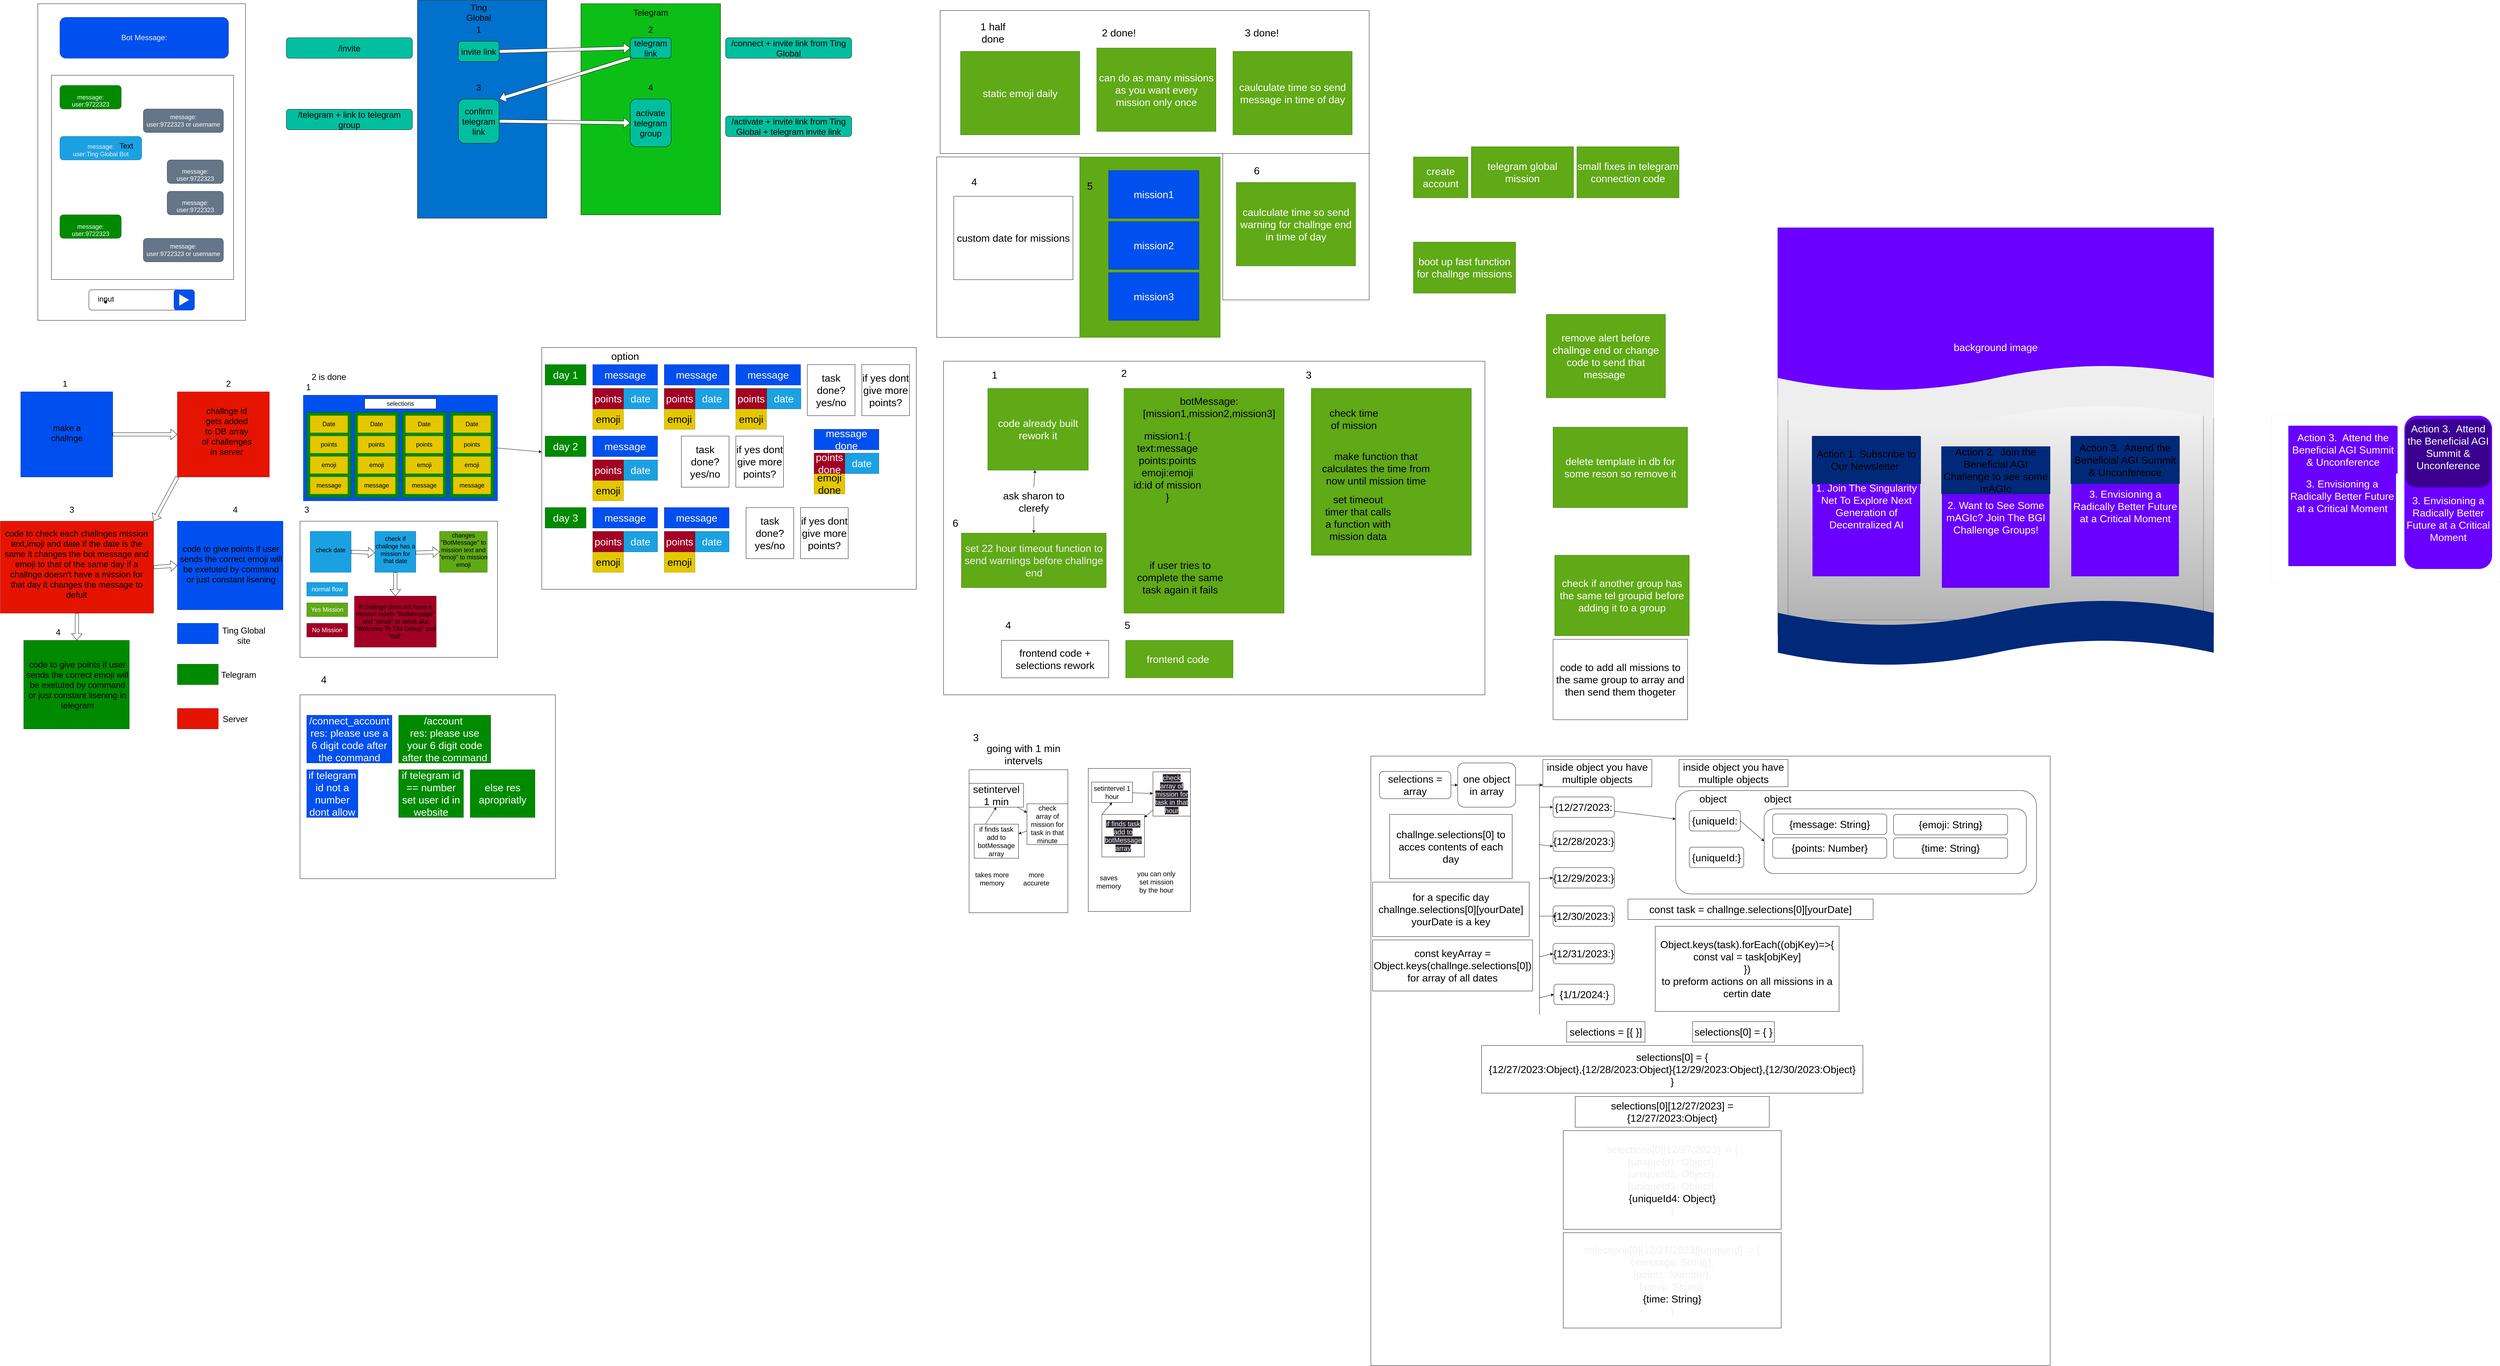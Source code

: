 <mxfile>
    <diagram id="NumzlanEIKyq7N9nKyZD" name="Page-1">
        <mxGraphModel dx="1156" dy="1704" grid="1" gridSize="10" guides="1" tooltips="1" connect="1" arrows="1" fold="1" page="1" pageScale="1" pageWidth="850" pageHeight="1100" math="0" shadow="0">
            <root>
                <mxCell id="0"/>
                <mxCell id="1" parent="0"/>
                <mxCell id="561" value="" style="rounded=0;whiteSpace=wrap;html=1;strokeColor=default;fontFamily=Helvetica;fontSize=30;fontColor=default;fillColor=default;" parent="1" vertex="1">
                    <mxGeometry x="2760" y="480" width="830" height="530" as="geometry"/>
                </mxCell>
                <mxCell id="633" value="" style="rounded=0;whiteSpace=wrap;html=1;strokeColor=#2D7600;fontFamily=Helvetica;fontSize=30;fontColor=#ffffff;fillColor=#60a917;" parent="1" vertex="1">
                    <mxGeometry x="3180" y="480" width="412.5" height="530" as="geometry"/>
                </mxCell>
                <mxCell id="560" value="" style="rounded=0;whiteSpace=wrap;html=1;strokeColor=default;fontFamily=Helvetica;fontSize=30;fontColor=default;fillColor=default;" parent="1" vertex="1">
                    <mxGeometry x="3600" y="470" width="430" height="430" as="geometry"/>
                </mxCell>
                <mxCell id="559" value="" style="rounded=0;whiteSpace=wrap;html=1;strokeColor=default;fontFamily=Helvetica;fontSize=30;fontColor=default;fillColor=default;" parent="1" vertex="1">
                    <mxGeometry x="2770" y="50" width="1260" height="420" as="geometry"/>
                </mxCell>
                <mxCell id="HQ178zWoxgqVbWKIBGP2-445" value="" style="group" parent="1" vertex="1" connectable="0">
                    <mxGeometry x="10" y="1170" width="830" height="990" as="geometry"/>
                </mxCell>
                <mxCell id="412" value="" style="rounded=0;whiteSpace=wrap;html=1;fontSize=25;fillColor=#0050ef;fontColor=#ffffff;strokeColor=#001DBC;" parent="HQ178zWoxgqVbWKIBGP2-445" vertex="1">
                    <mxGeometry x="60" width="270" height="250" as="geometry"/>
                </mxCell>
                <mxCell id="414" value="" style="rounded=0;whiteSpace=wrap;html=1;fontSize=25;fillColor=#e51400;fontColor=#ffffff;strokeColor=#B20000;" parent="HQ178zWoxgqVbWKIBGP2-445" vertex="1">
                    <mxGeometry x="520" width="270" height="250" as="geometry"/>
                </mxCell>
                <mxCell id="415" value="" style="rounded=0;whiteSpace=wrap;html=1;fontSize=25;fillColor=#e51400;fontColor=#ffffff;strokeColor=#B20000;" parent="HQ178zWoxgqVbWKIBGP2-445" vertex="1">
                    <mxGeometry y="380" width="450" height="270" as="geometry"/>
                </mxCell>
                <mxCell id="416" value="" style="rounded=0;whiteSpace=wrap;html=1;fontSize=25;fillColor=#0050ef;fontColor=#ffffff;strokeColor=#001DBC;" parent="HQ178zWoxgqVbWKIBGP2-445" vertex="1">
                    <mxGeometry x="520" y="380" width="310" height="260" as="geometry"/>
                </mxCell>
                <mxCell id="417" value="make a challnge" style="text;html=1;strokeColor=none;fillColor=none;align=center;verticalAlign=middle;whiteSpace=wrap;rounded=0;fontSize=25;" parent="HQ178zWoxgqVbWKIBGP2-445" vertex="1">
                    <mxGeometry x="137.5" y="80" width="115" height="80" as="geometry"/>
                </mxCell>
                <mxCell id="418" value="" style="shape=flexArrow;endArrow=classic;html=1;fontSize=25;fillColor=default;exitX=1;exitY=0.5;exitDx=0;exitDy=0;entryX=0;entryY=0.5;entryDx=0;entryDy=0;" parent="HQ178zWoxgqVbWKIBGP2-445" source="412" target="414" edge="1">
                    <mxGeometry width="50" height="50" relative="1" as="geometry">
                        <mxPoint x="410" y="300" as="sourcePoint"/>
                        <mxPoint x="460" y="250" as="targetPoint"/>
                    </mxGeometry>
                </mxCell>
                <mxCell id="419" value="challnge id gets added to DB array of challenges in server" style="text;html=1;strokeColor=none;fillColor=none;align=center;verticalAlign=middle;whiteSpace=wrap;rounded=0;fontSize=25;" parent="HQ178zWoxgqVbWKIBGP2-445" vertex="1">
                    <mxGeometry x="590" y="70" width="150" height="90" as="geometry"/>
                </mxCell>
                <mxCell id="420" value="code to check each challnges mission text,imoji and date if the date is the same it changes the bot message and emoji to that of the same day if a challnge doesn't have a mission for that day it changes the message to defult" style="text;html=1;strokeColor=none;fillColor=none;align=center;verticalAlign=middle;whiteSpace=wrap;rounded=0;fontSize=25;" parent="HQ178zWoxgqVbWKIBGP2-445" vertex="1">
                    <mxGeometry x="10" y="465" width="427.5" height="80" as="geometry"/>
                </mxCell>
                <mxCell id="421" value="" style="shape=flexArrow;endArrow=classic;html=1;fontSize=25;fillColor=default;exitX=0;exitY=1;exitDx=0;exitDy=0;entryX=1;entryY=0;entryDx=0;entryDy=0;" parent="HQ178zWoxgqVbWKIBGP2-445" source="414" target="415" edge="1">
                    <mxGeometry width="50" height="50" relative="1" as="geometry">
                        <mxPoint x="410" y="190" as="sourcePoint"/>
                        <mxPoint x="460" y="140" as="targetPoint"/>
                    </mxGeometry>
                </mxCell>
                <mxCell id="430" value="" style="shape=flexArrow;endArrow=classic;html=1;fontSize=25;fillColor=default;exitX=1;exitY=0.5;exitDx=0;exitDy=0;entryX=0;entryY=0.5;entryDx=0;entryDy=0;" parent="HQ178zWoxgqVbWKIBGP2-445" source="415" target="416" edge="1">
                    <mxGeometry width="50" height="50" relative="1" as="geometry">
                        <mxPoint x="530" y="260" as="sourcePoint"/>
                        <mxPoint x="460" y="390" as="targetPoint"/>
                    </mxGeometry>
                </mxCell>
                <mxCell id="431" value="code to give points if user sends the correct emoji will be exetuted by command or just constant lisening" style="text;html=1;strokeColor=none;fillColor=none;align=center;verticalAlign=middle;whiteSpace=wrap;rounded=0;fontSize=25;" parent="HQ178zWoxgqVbWKIBGP2-445" vertex="1">
                    <mxGeometry x="525" y="445" width="305" height="120" as="geometry"/>
                </mxCell>
                <mxCell id="HQ178zWoxgqVbWKIBGP2-431" value="" style="rounded=0;whiteSpace=wrap;html=1;fontSize=25;fillColor=#008a00;fontColor=#ffffff;strokeColor=#005700;" parent="HQ178zWoxgqVbWKIBGP2-445" vertex="1">
                    <mxGeometry x="68.75" y="730" width="310" height="260" as="geometry"/>
                </mxCell>
                <mxCell id="HQ178zWoxgqVbWKIBGP2-434" value="" style="shape=flexArrow;endArrow=classic;html=1;fontSize=25;fillColor=default;exitX=0.5;exitY=1;exitDx=0;exitDy=0;" parent="HQ178zWoxgqVbWKIBGP2-445" source="415" target="HQ178zWoxgqVbWKIBGP2-431" edge="1">
                    <mxGeometry width="50" height="50" relative="1" as="geometry">
                        <mxPoint x="460" y="525" as="sourcePoint"/>
                        <mxPoint x="530" y="520" as="targetPoint"/>
                    </mxGeometry>
                </mxCell>
                <mxCell id="HQ178zWoxgqVbWKIBGP2-435" value="code to give points if user sends the correct emoji will be exetuted by command or just constant lisening in telegram" style="text;html=1;strokeColor=none;fillColor=none;align=center;verticalAlign=middle;whiteSpace=wrap;rounded=0;fontSize=25;" parent="HQ178zWoxgqVbWKIBGP2-445" vertex="1">
                    <mxGeometry x="73.75" y="800" width="305" height="120" as="geometry"/>
                </mxCell>
                <mxCell id="HQ178zWoxgqVbWKIBGP2-444" value="" style="group" parent="HQ178zWoxgqVbWKIBGP2-445" vertex="1" connectable="0">
                    <mxGeometry x="520" y="680" width="280" height="310" as="geometry"/>
                </mxCell>
                <mxCell id="HQ178zWoxgqVbWKIBGP2-436" value="" style="rounded=0;whiteSpace=wrap;html=1;fontSize=25;fillColor=#0050ef;fontColor=#ffffff;strokeColor=#001DBC;" parent="HQ178zWoxgqVbWKIBGP2-444" vertex="1">
                    <mxGeometry width="120" height="60" as="geometry"/>
                </mxCell>
                <mxCell id="HQ178zWoxgqVbWKIBGP2-437" value="" style="rounded=0;whiteSpace=wrap;html=1;fontSize=25;fillColor=#008a00;fontColor=#ffffff;strokeColor=#005700;" parent="HQ178zWoxgqVbWKIBGP2-444" vertex="1">
                    <mxGeometry y="120" width="120" height="60" as="geometry"/>
                </mxCell>
                <mxCell id="HQ178zWoxgqVbWKIBGP2-438" value="" style="rounded=0;whiteSpace=wrap;html=1;fontSize=25;fillColor=#e51400;fontColor=#ffffff;strokeColor=#B20000;" parent="HQ178zWoxgqVbWKIBGP2-444" vertex="1">
                    <mxGeometry y="250" width="120" height="60" as="geometry"/>
                </mxCell>
                <mxCell id="HQ178zWoxgqVbWKIBGP2-439" value="Ting Global site" style="text;html=1;strokeColor=none;fillColor=none;align=center;verticalAlign=middle;whiteSpace=wrap;rounded=0;fontSize=25;" parent="HQ178zWoxgqVbWKIBGP2-444" vertex="1">
                    <mxGeometry x="110" y="20" width="170" height="30" as="geometry"/>
                </mxCell>
                <mxCell id="HQ178zWoxgqVbWKIBGP2-440" value="Server" style="text;html=1;strokeColor=none;fillColor=none;align=center;verticalAlign=middle;whiteSpace=wrap;rounded=0;fontSize=25;" parent="HQ178zWoxgqVbWKIBGP2-444" vertex="1">
                    <mxGeometry x="140" y="265" width="60" height="30" as="geometry"/>
                </mxCell>
                <mxCell id="HQ178zWoxgqVbWKIBGP2-441" value="Telegram" style="text;html=1;strokeColor=none;fillColor=none;align=center;verticalAlign=middle;whiteSpace=wrap;rounded=0;fontSize=25;" parent="HQ178zWoxgqVbWKIBGP2-444" vertex="1">
                    <mxGeometry x="150" y="135" width="60" height="30" as="geometry"/>
                </mxCell>
                <mxCell id="HQ178zWoxgqVbWKIBGP2-450" value="3" style="text;html=1;strokeColor=none;fillColor=none;align=center;verticalAlign=middle;whiteSpace=wrap;rounded=0;fontSize=25;" parent="HQ178zWoxgqVbWKIBGP2-445" vertex="1">
                    <mxGeometry x="180" y="330" width="60" height="30" as="geometry"/>
                </mxCell>
                <mxCell id="HQ178zWoxgqVbWKIBGP2-452" value="4" style="text;html=1;strokeColor=none;fillColor=none;align=center;verticalAlign=middle;whiteSpace=wrap;rounded=0;fontSize=25;" parent="HQ178zWoxgqVbWKIBGP2-445" vertex="1">
                    <mxGeometry x="140" y="690" width="60" height="30" as="geometry"/>
                </mxCell>
                <mxCell id="HQ178zWoxgqVbWKIBGP2-451" value="4" style="text;html=1;strokeColor=none;fillColor=none;align=center;verticalAlign=middle;whiteSpace=wrap;rounded=0;fontSize=25;" parent="HQ178zWoxgqVbWKIBGP2-445" vertex="1">
                    <mxGeometry x="660" y="330" width="60" height="30" as="geometry"/>
                </mxCell>
                <mxCell id="HQ178zWoxgqVbWKIBGP2-446" value="" style="group" parent="1" vertex="1" connectable="0">
                    <mxGeometry x="850" y="20" width="1660" height="640" as="geometry"/>
                </mxCell>
                <mxCell id="407" value="" style="group" parent="HQ178zWoxgqVbWKIBGP2-446" vertex="1" connectable="0">
                    <mxGeometry x="385" width="1005" height="640" as="geometry"/>
                </mxCell>
                <mxCell id="387" value="" style="rounded=0;whiteSpace=wrap;html=1;fillColor=#0071CC;" parent="407" vertex="1">
                    <mxGeometry width="380" height="640" as="geometry"/>
                </mxCell>
                <mxCell id="388" value="" style="rounded=0;whiteSpace=wrap;html=1;fillColor=#0BBF17;" parent="407" vertex="1">
                    <mxGeometry x="480" y="10" width="410" height="620" as="geometry"/>
                </mxCell>
                <mxCell id="392" value="invite link" style="rounded=1;whiteSpace=wrap;html=1;fillColor=#00BF9F;fontSize=25;" parent="407" vertex="1">
                    <mxGeometry x="120" y="120" width="120" height="60" as="geometry"/>
                </mxCell>
                <mxCell id="393" value="confirm telegram link" style="rounded=1;whiteSpace=wrap;html=1;fillColor=#00BF9F;fontSize=25;" parent="407" vertex="1">
                    <mxGeometry x="120" y="290" width="120" height="130" as="geometry"/>
                </mxCell>
                <mxCell id="394" value="telegram link" style="rounded=1;whiteSpace=wrap;html=1;fillColor=#00BF9F;fontSize=25;" parent="407" vertex="1">
                    <mxGeometry x="625" y="110" width="120" height="60" as="geometry"/>
                </mxCell>
                <mxCell id="395" value="activate telegram group" style="rounded=1;whiteSpace=wrap;html=1;fillColor=#00BF9F;fontSize=25;" parent="407" vertex="1">
                    <mxGeometry x="625" y="290" width="120" height="140" as="geometry"/>
                </mxCell>
                <mxCell id="396" value="1" style="text;html=1;strokeColor=none;fillColor=none;align=center;verticalAlign=middle;whiteSpace=wrap;rounded=0;fontSize=25;" parent="407" vertex="1">
                    <mxGeometry x="150" y="70" width="60" height="30" as="geometry"/>
                </mxCell>
                <mxCell id="397" value="3" style="text;html=1;strokeColor=none;fillColor=none;align=center;verticalAlign=middle;whiteSpace=wrap;rounded=0;fontSize=25;" parent="407" vertex="1">
                    <mxGeometry x="150" y="240" width="60" height="30" as="geometry"/>
                </mxCell>
                <mxCell id="398" value="4" style="text;html=1;strokeColor=none;fillColor=none;align=center;verticalAlign=middle;whiteSpace=wrap;rounded=0;fontSize=25;" parent="407" vertex="1">
                    <mxGeometry x="655" y="240" width="60" height="30" as="geometry"/>
                </mxCell>
                <mxCell id="399" value="2" style="text;html=1;strokeColor=none;fillColor=none;align=center;verticalAlign=middle;whiteSpace=wrap;rounded=0;fontSize=25;" parent="407" vertex="1">
                    <mxGeometry x="655" y="70" width="60" height="30" as="geometry"/>
                </mxCell>
                <mxCell id="400" value="Ting Global" style="text;html=1;strokeColor=none;fillColor=none;align=center;verticalAlign=middle;whiteSpace=wrap;rounded=0;fontSize=25;" parent="407" vertex="1">
                    <mxGeometry x="150" y="20" width="60" height="30" as="geometry"/>
                </mxCell>
                <mxCell id="401" value="Telegram" style="text;html=1;strokeColor=none;fillColor=none;align=center;verticalAlign=middle;whiteSpace=wrap;rounded=0;fontSize=25;" parent="407" vertex="1">
                    <mxGeometry x="655" y="20" width="60" height="30" as="geometry"/>
                </mxCell>
                <mxCell id="404" value="" style="shape=flexArrow;endArrow=classic;html=1;fontSize=25;exitX=1;exitY=0.5;exitDx=0;exitDy=0;entryX=0;entryY=0.5;entryDx=0;entryDy=0;fillColor=default;" parent="407" source="392" target="394" edge="1">
                    <mxGeometry width="50" height="50" relative="1" as="geometry">
                        <mxPoint x="310" y="370" as="sourcePoint"/>
                        <mxPoint x="360" y="320" as="targetPoint"/>
                    </mxGeometry>
                </mxCell>
                <mxCell id="405" value="" style="shape=flexArrow;endArrow=classic;html=1;fontSize=25;exitX=0;exitY=1;exitDx=0;exitDy=0;entryX=1;entryY=0;entryDx=0;entryDy=0;fillColor=default;" parent="407" source="394" target="393" edge="1">
                    <mxGeometry width="50" height="50" relative="1" as="geometry">
                        <mxPoint x="310" y="370" as="sourcePoint"/>
                        <mxPoint x="360" y="320" as="targetPoint"/>
                    </mxGeometry>
                </mxCell>
                <mxCell id="406" value="" style="shape=flexArrow;endArrow=classic;html=1;fontSize=25;exitX=1;exitY=0.5;exitDx=0;exitDy=0;entryX=0;entryY=0.5;entryDx=0;entryDy=0;fillColor=default;" parent="407" source="393" target="395" edge="1">
                    <mxGeometry width="50" height="50" relative="1" as="geometry">
                        <mxPoint x="310" y="370" as="sourcePoint"/>
                        <mxPoint x="360" y="320" as="targetPoint"/>
                    </mxGeometry>
                </mxCell>
                <mxCell id="408" value="/invite" style="rounded=1;whiteSpace=wrap;html=1;fontSize=25;fillColor=#00BF9F;" parent="HQ178zWoxgqVbWKIBGP2-446" vertex="1">
                    <mxGeometry y="110" width="370" height="60" as="geometry"/>
                </mxCell>
                <mxCell id="409" value="/telegram + link to telegram group" style="rounded=1;whiteSpace=wrap;html=1;fontSize=25;fillColor=#00BF9F;" parent="HQ178zWoxgqVbWKIBGP2-446" vertex="1">
                    <mxGeometry y="320" width="370" height="60" as="geometry"/>
                </mxCell>
                <mxCell id="410" value="/connect + invite link from Ting Global" style="rounded=1;whiteSpace=wrap;html=1;fontSize=25;fillColor=#00BF9F;" parent="HQ178zWoxgqVbWKIBGP2-446" vertex="1">
                    <mxGeometry x="1290" y="110" width="370" height="60" as="geometry"/>
                </mxCell>
                <mxCell id="411" value="/activate + invite link from Ting Global + telegram invite link" style="rounded=1;whiteSpace=wrap;html=1;fontSize=25;fillColor=#00BF9F;" parent="HQ178zWoxgqVbWKIBGP2-446" vertex="1">
                    <mxGeometry x="1290" y="340" width="370" height="60" as="geometry"/>
                </mxCell>
                <mxCell id="HQ178zWoxgqVbWKIBGP2-447" value="" style="group" parent="1" vertex="1" connectable="0">
                    <mxGeometry x="120" y="30" width="610" height="930" as="geometry"/>
                </mxCell>
                <mxCell id="3" value="" style="rounded=0;whiteSpace=wrap;html=1;movable=1;resizable=1;rotatable=1;deletable=1;editable=1;connectable=1;" parent="HQ178zWoxgqVbWKIBGP2-447" vertex="1">
                    <mxGeometry width="610" height="930" as="geometry"/>
                </mxCell>
                <mxCell id="19" value="&lt;span style=&quot;color: rgb(240, 240, 240);&quot;&gt;Bot Message:&lt;/span&gt;" style="rounded=1;whiteSpace=wrap;html=1;labelBackgroundColor=none;fontSize=22;fillColor=#0050ef;fontColor=#ffffff;strokeColor=#001DBC;" parent="HQ178zWoxgqVbWKIBGP2-447" vertex="1">
                    <mxGeometry x="65" y="40" width="495" height="120" as="geometry"/>
                </mxCell>
                <mxCell id="22" value="" style="group" parent="HQ178zWoxgqVbWKIBGP2-447" vertex="1" connectable="0">
                    <mxGeometry x="150" y="840" width="310" height="60" as="geometry"/>
                </mxCell>
                <mxCell id="11" value="" style="rounded=1;whiteSpace=wrap;html=1;labelBackgroundColor=none;fontSize=18;movable=1;resizable=1;rotatable=1;deletable=1;editable=1;connectable=1;" parent="22" vertex="1">
                    <mxGeometry width="310" height="60" as="geometry"/>
                </mxCell>
                <mxCell id="14" value="" style="rounded=1;whiteSpace=wrap;html=1;labelBackgroundColor=none;fontSize=18;fillColor=#0050ef;fontColor=#ffffff;strokeColor=#001DBC;" parent="22" vertex="1">
                    <mxGeometry x="250" width="60" height="60" as="geometry"/>
                </mxCell>
                <mxCell id="15" value="" style="triangle;whiteSpace=wrap;html=1;labelBackgroundColor=none;fontSize=18;fillColor=#f5f5f5;fontColor=#333333;strokeColor=#666666;" parent="22" vertex="1">
                    <mxGeometry x="265" y="12.5" width="30" height="35" as="geometry"/>
                </mxCell>
                <mxCell id="16" value="input" style="text;html=1;strokeColor=none;fillColor=none;align=center;verticalAlign=middle;whiteSpace=wrap;rounded=0;labelBackgroundColor=none;fontSize=22;" parent="22" vertex="1">
                    <mxGeometry x="20" y="12.5" width="60" height="30" as="geometry"/>
                </mxCell>
                <mxCell id="31" value="" style="edgeStyle=none;html=1;fontSize=22;" parent="22" target="16" edge="1">
                    <mxGeometry relative="1" as="geometry">
                        <mxPoint x="50" y="28" as="sourcePoint"/>
                    </mxGeometry>
                </mxCell>
                <mxCell id="23" value="" style="group;fillColor=#008a00;fontColor=#ffffff;strokeColor=#005700;" parent="HQ178zWoxgqVbWKIBGP2-447" vertex="1" connectable="0">
                    <mxGeometry x="65" y="240" width="510" height="570" as="geometry"/>
                </mxCell>
                <mxCell id="34" value="" style="rounded=0;whiteSpace=wrap;html=1;labelBackgroundColor=none;fontSize=22;" parent="23" vertex="1">
                    <mxGeometry x="-25" y="-30" width="535" height="600" as="geometry"/>
                </mxCell>
                <mxCell id="2" value="&lt;br&gt;message:&lt;br&gt;user:9722323" style="rounded=1;whiteSpace=wrap;html=1;fontSize=18;fillColor=#008a00;strokeColor=#005700;fontColor=#ffffff;" parent="23" vertex="1">
                    <mxGeometry width="180" height="69.091" as="geometry"/>
                </mxCell>
                <mxCell id="4" value="message:&lt;br style=&quot;font-size: 18px;&quot;&gt;user:9722323 or username" style="rounded=1;whiteSpace=wrap;html=1;fontSize=18;fillColor=#647687;fontColor=#ffffff;strokeColor=#314354;" parent="23" vertex="1">
                    <mxGeometry x="245" y="69.091" width="235" height="69.091" as="geometry"/>
                </mxCell>
                <mxCell id="5" value="&lt;br&gt;&lt;span style=&quot;color: rgb(240, 240, 240); font-family: Helvetica; font-size: 18px; font-style: normal; font-variant-ligatures: normal; font-variant-caps: normal; font-weight: 400; letter-spacing: normal; orphans: 2; text-align: center; text-indent: 0px; text-transform: none; widows: 2; word-spacing: 0px; -webkit-text-stroke-width: 0px; text-decoration-thickness: initial; text-decoration-style: initial; text-decoration-color: initial; float: none; display: inline !important;&quot;&gt;message:&lt;/span&gt;&lt;br style=&quot;border-color: rgb(0, 0, 0); color: rgb(240, 240, 240); font-family: Helvetica; font-size: 18px; font-style: normal; font-variant-ligatures: normal; font-variant-caps: normal; font-weight: 400; letter-spacing: normal; orphans: 2; text-align: center; text-indent: 0px; text-transform: none; widows: 2; word-spacing: 0px; -webkit-text-stroke-width: 0px; text-decoration-thickness: initial; text-decoration-style: initial; text-decoration-color: initial;&quot;&gt;&lt;span style=&quot;color: rgb(240, 240, 240); font-family: Helvetica; font-size: 18px; font-style: normal; font-variant-ligatures: normal; font-variant-caps: normal; font-weight: 400; letter-spacing: normal; orphans: 2; text-align: center; text-indent: 0px; text-transform: none; widows: 2; word-spacing: 0px; -webkit-text-stroke-width: 0px; text-decoration-thickness: initial; text-decoration-style: initial; text-decoration-color: initial; float: none; display: inline !important;&quot;&gt;user:Ting Global Bot&lt;/span&gt;&lt;br&gt;" style="rounded=1;whiteSpace=wrap;html=1;fillColor=#1ba1e2;fontColor=#ffffff;strokeColor=#006EAF;labelBackgroundColor=none;" parent="23" vertex="1">
                    <mxGeometry y="149.697" width="240" height="69.091" as="geometry"/>
                </mxCell>
                <mxCell id="6" value="&lt;br&gt;&lt;span style=&quot;color: rgb(255, 255, 255); font-family: Helvetica; font-size: 18px; font-style: normal; font-variant-ligatures: normal; font-variant-caps: normal; font-weight: 400; letter-spacing: normal; orphans: 2; text-align: center; text-indent: 0px; text-transform: none; widows: 2; word-spacing: 0px; -webkit-text-stroke-width: 0px; text-decoration-thickness: initial; text-decoration-style: initial; text-decoration-color: initial; float: none; display: inline !important;&quot;&gt;message:&lt;/span&gt;&lt;br style=&quot;border-color: rgb(0, 0, 0); color: rgb(255, 255, 255); font-family: Helvetica; font-size: 18px; font-style: normal; font-variant-ligatures: normal; font-variant-caps: normal; font-weight: 400; letter-spacing: normal; orphans: 2; text-align: center; text-indent: 0px; text-transform: none; widows: 2; word-spacing: 0px; -webkit-text-stroke-width: 0px; text-decoration-thickness: initial; text-decoration-style: initial; text-decoration-color: initial;&quot;&gt;&lt;span style=&quot;color: rgb(255, 255, 255); font-family: Helvetica; font-size: 18px; font-style: normal; font-variant-ligatures: normal; font-variant-caps: normal; font-weight: 400; letter-spacing: normal; orphans: 2; text-align: center; text-indent: 0px; text-transform: none; widows: 2; word-spacing: 0px; -webkit-text-stroke-width: 0px; text-decoration-thickness: initial; text-decoration-style: initial; text-decoration-color: initial; float: none; display: inline !important;&quot;&gt;user:9722323&lt;/span&gt;&lt;br&gt;" style="rounded=1;whiteSpace=wrap;html=1;fontSize=18;fillColor=#647687;strokeColor=#314354;fontColor=#ffffff;labelBackgroundColor=none;" parent="23" vertex="1">
                    <mxGeometry x="315" y="218.788" width="165" height="69.091" as="geometry"/>
                </mxCell>
                <mxCell id="7" value="&lt;br&gt;message:&lt;br&gt;user:9722323" style="rounded=1;whiteSpace=wrap;html=1;fontSize=18;fillColor=#647687;strokeColor=#314354;fontColor=#ffffff;" parent="23" vertex="1">
                    <mxGeometry x="315" y="310.909" width="165" height="69.091" as="geometry"/>
                </mxCell>
                <mxCell id="17" value="Text" style="text;html=1;strokeColor=none;fillColor=none;align=center;verticalAlign=middle;whiteSpace=wrap;rounded=0;labelBackgroundColor=none;fontSize=22;" parent="23" vertex="1">
                    <mxGeometry x="165" y="161.212" width="60" height="34.545" as="geometry"/>
                </mxCell>
                <mxCell id="25" value="&lt;br&gt;message:&lt;br&gt;user:9722323" style="rounded=1;whiteSpace=wrap;html=1;fontSize=18;fillColor=#008a00;strokeColor=#005700;fontColor=#ffffff;" parent="HQ178zWoxgqVbWKIBGP2-447" vertex="1">
                    <mxGeometry x="65" y="620" width="180" height="69.091" as="geometry"/>
                </mxCell>
                <mxCell id="26" value="message:&lt;br style=&quot;font-size: 18px;&quot;&gt;user:9722323 or username" style="rounded=1;whiteSpace=wrap;html=1;fontSize=18;fillColor=#647687;fontColor=#ffffff;strokeColor=#314354;" parent="HQ178zWoxgqVbWKIBGP2-447" vertex="1">
                    <mxGeometry x="310" y="689.091" width="235" height="69.091" as="geometry"/>
                </mxCell>
                <mxCell id="HQ178zWoxgqVbWKIBGP2-448" value="1" style="text;html=1;strokeColor=none;fillColor=none;align=center;verticalAlign=middle;whiteSpace=wrap;rounded=0;fontSize=25;" parent="1" vertex="1">
                    <mxGeometry x="170" y="1130" width="60" height="30" as="geometry"/>
                </mxCell>
                <mxCell id="HQ178zWoxgqVbWKIBGP2-449" value="2" style="text;html=1;strokeColor=none;fillColor=none;align=center;verticalAlign=middle;whiteSpace=wrap;rounded=0;fontSize=25;" parent="1" vertex="1">
                    <mxGeometry x="650" y="1130" width="60" height="30" as="geometry"/>
                </mxCell>
                <mxCell id="HQ178zWoxgqVbWKIBGP2-455" value="2 is done" style="text;html=1;strokeColor=none;fillColor=none;align=center;verticalAlign=middle;whiteSpace=wrap;rounded=0;fontSize=25;" parent="1" vertex="1">
                    <mxGeometry x="875" y="1110" width="200" height="30" as="geometry"/>
                </mxCell>
                <mxCell id="HQ178zWoxgqVbWKIBGP2-473" value="" style="group" parent="1" vertex="1" connectable="0">
                    <mxGeometry x="880" y="1500" width="590" height="450" as="geometry"/>
                </mxCell>
                <mxCell id="HQ178zWoxgqVbWKIBGP2-454" value="" style="rounded=0;whiteSpace=wrap;html=1;fontSize=25;fillColor=none;" parent="HQ178zWoxgqVbWKIBGP2-473" vertex="1">
                    <mxGeometry x="10" y="50" width="580" height="400" as="geometry"/>
                </mxCell>
                <mxCell id="HQ178zWoxgqVbWKIBGP2-456" value="3" style="text;html=1;strokeColor=none;fillColor=none;align=center;verticalAlign=middle;whiteSpace=wrap;rounded=0;fontSize=25;" parent="HQ178zWoxgqVbWKIBGP2-473" vertex="1">
                    <mxGeometry width="60" height="30" as="geometry"/>
                </mxCell>
                <mxCell id="HQ178zWoxgqVbWKIBGP2-457" value="" style="rounded=0;whiteSpace=wrap;html=1;fontSize=25;fillColor=#1ba1e2;fontColor=#ffffff;strokeColor=#006EAF;" parent="HQ178zWoxgqVbWKIBGP2-473" vertex="1">
                    <mxGeometry x="40" y="80" width="120" height="120" as="geometry"/>
                </mxCell>
                <mxCell id="HQ178zWoxgqVbWKIBGP2-458" value="check date" style="text;html=1;strokeColor=none;fillColor=none;align=center;verticalAlign=middle;whiteSpace=wrap;rounded=0;fontSize=18;" parent="HQ178zWoxgqVbWKIBGP2-473" vertex="1">
                    <mxGeometry x="50" y="120" width="100" height="30" as="geometry"/>
                </mxCell>
                <mxCell id="HQ178zWoxgqVbWKIBGP2-459" value="" style="rounded=0;whiteSpace=wrap;html=1;fontSize=25;fillColor=#1ba1e2;fontColor=#ffffff;strokeColor=#006EAF;" parent="HQ178zWoxgqVbWKIBGP2-473" vertex="1">
                    <mxGeometry x="230" y="80" width="120" height="120" as="geometry"/>
                </mxCell>
                <mxCell id="HQ178zWoxgqVbWKIBGP2-460" value="check if challnge has a mission for that date" style="text;html=1;strokeColor=none;fillColor=none;align=center;verticalAlign=middle;whiteSpace=wrap;rounded=0;fontSize=18;" parent="HQ178zWoxgqVbWKIBGP2-473" vertex="1">
                    <mxGeometry x="230" y="120" width="120" height="30" as="geometry"/>
                </mxCell>
                <mxCell id="HQ178zWoxgqVbWKIBGP2-461" value="" style="shape=flexArrow;endArrow=classic;html=1;fontSize=18;fillColor=default;exitX=1;exitY=0.5;exitDx=0;exitDy=0;entryX=0;entryY=0.75;entryDx=0;entryDy=0;" parent="HQ178zWoxgqVbWKIBGP2-473" source="HQ178zWoxgqVbWKIBGP2-457" target="HQ178zWoxgqVbWKIBGP2-460" edge="1">
                    <mxGeometry width="50" height="50" relative="1" as="geometry">
                        <mxPoint x="210" y="240" as="sourcePoint"/>
                        <mxPoint x="200" y="140" as="targetPoint"/>
                    </mxGeometry>
                </mxCell>
                <mxCell id="HQ178zWoxgqVbWKIBGP2-462" value="" style="rounded=0;whiteSpace=wrap;html=1;fontSize=25;fillColor=#a20025;fontColor=#ffffff;strokeColor=#6F0000;" parent="HQ178zWoxgqVbWKIBGP2-473" vertex="1">
                    <mxGeometry x="170" y="270" width="240" height="150" as="geometry"/>
                </mxCell>
                <mxCell id="HQ178zWoxgqVbWKIBGP2-463" value="" style="rounded=0;whiteSpace=wrap;html=1;fontSize=25;fillColor=#60a917;fontColor=#ffffff;strokeColor=#2D7600;" parent="HQ178zWoxgqVbWKIBGP2-473" vertex="1">
                    <mxGeometry x="420" y="80" width="140" height="120" as="geometry"/>
                </mxCell>
                <mxCell id="HQ178zWoxgqVbWKIBGP2-464" value="" style="shape=flexArrow;endArrow=classic;html=1;fontSize=18;fillColor=default;exitX=1;exitY=0.75;exitDx=0;exitDy=0;entryX=0;entryY=0.5;entryDx=0;entryDy=0;" parent="HQ178zWoxgqVbWKIBGP2-473" source="HQ178zWoxgqVbWKIBGP2-460" target="HQ178zWoxgqVbWKIBGP2-463" edge="1">
                    <mxGeometry width="50" height="50" relative="1" as="geometry">
                        <mxPoint x="310" y="210" as="sourcePoint"/>
                        <mxPoint x="360" y="160" as="targetPoint"/>
                    </mxGeometry>
                </mxCell>
                <mxCell id="HQ178zWoxgqVbWKIBGP2-465" value="" style="shape=flexArrow;endArrow=classic;html=1;fontSize=18;fillColor=default;exitX=0.5;exitY=1;exitDx=0;exitDy=0;entryX=0.5;entryY=0;entryDx=0;entryDy=0;" parent="HQ178zWoxgqVbWKIBGP2-473" source="HQ178zWoxgqVbWKIBGP2-459" target="HQ178zWoxgqVbWKIBGP2-462" edge="1">
                    <mxGeometry width="50" height="50" relative="1" as="geometry">
                        <mxPoint x="360" y="152.5" as="sourcePoint"/>
                        <mxPoint x="430" y="150" as="targetPoint"/>
                    </mxGeometry>
                </mxCell>
                <mxCell id="HQ178zWoxgqVbWKIBGP2-466" value="if challnge does not have a mission resets &quot;BotMessage&quot;&lt;br&gt;and &quot;emoji&quot; to defult aka &quot;Welcome To The Group&quot; and &quot;null&quot;&lt;br&gt;" style="text;html=1;strokeColor=none;fillColor=none;align=center;verticalAlign=middle;whiteSpace=wrap;rounded=0;fontSize=18;" parent="HQ178zWoxgqVbWKIBGP2-473" vertex="1">
                    <mxGeometry x="155" y="330" width="270" height="30" as="geometry"/>
                </mxCell>
                <mxCell id="HQ178zWoxgqVbWKIBGP2-467" value="changes &quot;BotMessage&quot; to mission text and &quot;emoji&quot; to mission emoji" style="text;html=1;strokeColor=none;fillColor=none;align=center;verticalAlign=middle;whiteSpace=wrap;rounded=0;fontSize=18;" parent="HQ178zWoxgqVbWKIBGP2-473" vertex="1">
                    <mxGeometry x="410" y="120" width="160" height="30" as="geometry"/>
                </mxCell>
                <mxCell id="HQ178zWoxgqVbWKIBGP2-468" value="normal flow" style="rounded=0;whiteSpace=wrap;html=1;fontSize=18;fillColor=#1ba1e2;fontColor=#ffffff;strokeColor=#006EAF;" parent="HQ178zWoxgqVbWKIBGP2-473" vertex="1">
                    <mxGeometry x="30" y="230" width="120" height="40" as="geometry"/>
                </mxCell>
                <mxCell id="HQ178zWoxgqVbWKIBGP2-470" value="Yes Mission" style="rounded=0;whiteSpace=wrap;html=1;fontSize=18;fillColor=#60a917;fontColor=#ffffff;strokeColor=#2D7600;" parent="HQ178zWoxgqVbWKIBGP2-473" vertex="1">
                    <mxGeometry x="30" y="290" width="120" height="40" as="geometry"/>
                </mxCell>
                <mxCell id="HQ178zWoxgqVbWKIBGP2-471" value="No Mission" style="rounded=0;whiteSpace=wrap;html=1;fontSize=18;fillColor=#a20025;fontColor=#ffffff;strokeColor=#6F0000;" parent="HQ178zWoxgqVbWKIBGP2-473" vertex="1">
                    <mxGeometry x="30" y="350" width="120" height="40" as="geometry"/>
                </mxCell>
                <mxCell id="HQ178zWoxgqVbWKIBGP2-535" value="" style="group" parent="1" vertex="1" connectable="0">
                    <mxGeometry x="880" y="1140" width="590" height="350" as="geometry"/>
                </mxCell>
                <mxCell id="HQ178zWoxgqVbWKIBGP2-508" value="1" style="text;html=1;strokeColor=none;fillColor=none;align=center;verticalAlign=middle;whiteSpace=wrap;rounded=0;fontSize=25;" parent="HQ178zWoxgqVbWKIBGP2-535" vertex="1">
                    <mxGeometry width="70" height="30" as="geometry"/>
                </mxCell>
                <mxCell id="HQ178zWoxgqVbWKIBGP2-509" value="" style="rounded=0;whiteSpace=wrap;html=1;fontSize=18;fillColor=#0050ef;fontColor=#ffffff;strokeColor=#001DBC;" parent="HQ178zWoxgqVbWKIBGP2-535" vertex="1">
                    <mxGeometry x="20" y="40" width="570" height="310" as="geometry"/>
                </mxCell>
                <mxCell id="HQ178zWoxgqVbWKIBGP2-510" value="" style="rounded=0;whiteSpace=wrap;html=1;fontSize=18;fillColor=#008a00;fontColor=#ffffff;strokeColor=#005700;" parent="HQ178zWoxgqVbWKIBGP2-535" vertex="1">
                    <mxGeometry x="30" y="90" width="130" height="250" as="geometry"/>
                </mxCell>
                <mxCell id="HQ178zWoxgqVbWKIBGP2-511" value="Date" style="rounded=0;whiteSpace=wrap;html=1;fontSize=18;fillColor=#e3c800;fontColor=#000000;strokeColor=#B09500;" parent="HQ178zWoxgqVbWKIBGP2-535" vertex="1">
                    <mxGeometry x="40" y="100" width="110" height="50" as="geometry"/>
                </mxCell>
                <mxCell id="HQ178zWoxgqVbWKIBGP2-514" value="points" style="rounded=0;whiteSpace=wrap;html=1;fontSize=18;fillColor=#e3c800;fontColor=#000000;strokeColor=#B09500;" parent="HQ178zWoxgqVbWKIBGP2-535" vertex="1">
                    <mxGeometry x="40" y="160" width="110" height="50" as="geometry"/>
                </mxCell>
                <mxCell id="HQ178zWoxgqVbWKIBGP2-515" value="emoji" style="rounded=0;whiteSpace=wrap;html=1;fontSize=18;fillColor=#e3c800;fontColor=#000000;strokeColor=#B09500;" parent="HQ178zWoxgqVbWKIBGP2-535" vertex="1">
                    <mxGeometry x="40" y="220" width="110" height="50" as="geometry"/>
                </mxCell>
                <mxCell id="HQ178zWoxgqVbWKIBGP2-516" value="message" style="rounded=0;whiteSpace=wrap;html=1;fontSize=18;fillColor=#e3c800;fontColor=#000000;strokeColor=#B09500;" parent="HQ178zWoxgqVbWKIBGP2-535" vertex="1">
                    <mxGeometry x="40" y="280" width="110" height="50" as="geometry"/>
                </mxCell>
                <mxCell id="HQ178zWoxgqVbWKIBGP2-518" value="" style="rounded=0;whiteSpace=wrap;html=1;fontSize=18;fillColor=#008a00;fontColor=#ffffff;strokeColor=#005700;" parent="HQ178zWoxgqVbWKIBGP2-535" vertex="1">
                    <mxGeometry x="170" y="90" width="130" height="250" as="geometry"/>
                </mxCell>
                <mxCell id="HQ178zWoxgqVbWKIBGP2-519" value="Date" style="rounded=0;whiteSpace=wrap;html=1;fontSize=18;fillColor=#e3c800;fontColor=#000000;strokeColor=#B09500;" parent="HQ178zWoxgqVbWKIBGP2-535" vertex="1">
                    <mxGeometry x="180" y="100" width="110" height="50" as="geometry"/>
                </mxCell>
                <mxCell id="HQ178zWoxgqVbWKIBGP2-520" value="points" style="rounded=0;whiteSpace=wrap;html=1;fontSize=18;fillColor=#e3c800;fontColor=#000000;strokeColor=#B09500;" parent="HQ178zWoxgqVbWKIBGP2-535" vertex="1">
                    <mxGeometry x="180" y="160" width="110" height="50" as="geometry"/>
                </mxCell>
                <mxCell id="HQ178zWoxgqVbWKIBGP2-521" value="emoji" style="rounded=0;whiteSpace=wrap;html=1;fontSize=18;fillColor=#e3c800;fontColor=#000000;strokeColor=#B09500;" parent="HQ178zWoxgqVbWKIBGP2-535" vertex="1">
                    <mxGeometry x="180" y="220" width="110" height="50" as="geometry"/>
                </mxCell>
                <mxCell id="HQ178zWoxgqVbWKIBGP2-522" value="message" style="rounded=0;whiteSpace=wrap;html=1;fontSize=18;fillColor=#e3c800;fontColor=#000000;strokeColor=#B09500;" parent="HQ178zWoxgqVbWKIBGP2-535" vertex="1">
                    <mxGeometry x="180" y="280" width="110" height="50" as="geometry"/>
                </mxCell>
                <mxCell id="HQ178zWoxgqVbWKIBGP2-523" value="" style="rounded=0;whiteSpace=wrap;html=1;fontSize=18;fillColor=#008a00;fontColor=#ffffff;strokeColor=#005700;" parent="HQ178zWoxgqVbWKIBGP2-535" vertex="1">
                    <mxGeometry x="310" y="90" width="130" height="250" as="geometry"/>
                </mxCell>
                <mxCell id="HQ178zWoxgqVbWKIBGP2-524" value="Date" style="rounded=0;whiteSpace=wrap;html=1;fontSize=18;fillColor=#e3c800;strokeColor=#B09500;fontColor=#000000;" parent="HQ178zWoxgqVbWKIBGP2-535" vertex="1">
                    <mxGeometry x="320" y="100" width="110" height="50" as="geometry"/>
                </mxCell>
                <mxCell id="HQ178zWoxgqVbWKIBGP2-525" value="points" style="rounded=0;whiteSpace=wrap;html=1;fontSize=18;fillColor=#e3c800;strokeColor=#B09500;fontColor=#000000;" parent="HQ178zWoxgqVbWKIBGP2-535" vertex="1">
                    <mxGeometry x="320" y="160" width="110" height="50" as="geometry"/>
                </mxCell>
                <mxCell id="HQ178zWoxgqVbWKIBGP2-526" value="emoji" style="rounded=0;whiteSpace=wrap;html=1;fontSize=18;fillColor=#e3c800;strokeColor=#B09500;fontColor=#000000;" parent="HQ178zWoxgqVbWKIBGP2-535" vertex="1">
                    <mxGeometry x="320" y="220" width="110" height="50" as="geometry"/>
                </mxCell>
                <mxCell id="HQ178zWoxgqVbWKIBGP2-527" value="message" style="rounded=0;whiteSpace=wrap;html=1;fontSize=18;fillColor=#e3c800;strokeColor=#B09500;fontColor=#000000;" parent="HQ178zWoxgqVbWKIBGP2-535" vertex="1">
                    <mxGeometry x="320" y="280" width="110" height="50" as="geometry"/>
                </mxCell>
                <mxCell id="HQ178zWoxgqVbWKIBGP2-528" value="" style="rounded=0;whiteSpace=wrap;html=1;fontSize=18;fillColor=#008a00;fontColor=#ffffff;strokeColor=#005700;" parent="HQ178zWoxgqVbWKIBGP2-535" vertex="1">
                    <mxGeometry x="450" y="90" width="130" height="250" as="geometry"/>
                </mxCell>
                <mxCell id="HQ178zWoxgqVbWKIBGP2-529" value="Date" style="rounded=0;whiteSpace=wrap;html=1;fontSize=18;fillColor=#e3c800;strokeColor=#B09500;fontColor=#000000;" parent="HQ178zWoxgqVbWKIBGP2-535" vertex="1">
                    <mxGeometry x="460" y="100" width="110" height="50" as="geometry"/>
                </mxCell>
                <mxCell id="HQ178zWoxgqVbWKIBGP2-530" value="points" style="rounded=0;whiteSpace=wrap;html=1;fontSize=18;fillColor=#e3c800;strokeColor=#B09500;fontColor=#000000;" parent="HQ178zWoxgqVbWKIBGP2-535" vertex="1">
                    <mxGeometry x="460" y="160" width="110" height="50" as="geometry"/>
                </mxCell>
                <mxCell id="HQ178zWoxgqVbWKIBGP2-531" value="emoji" style="rounded=0;whiteSpace=wrap;html=1;fontSize=18;fillColor=#e3c800;strokeColor=#B09500;fontColor=#000000;" parent="HQ178zWoxgqVbWKIBGP2-535" vertex="1">
                    <mxGeometry x="460" y="220" width="110" height="50" as="geometry"/>
                </mxCell>
                <mxCell id="HQ178zWoxgqVbWKIBGP2-532" value="message" style="rounded=0;whiteSpace=wrap;html=1;fontSize=18;fillColor=#e3c800;strokeColor=#B09500;fontColor=#000000;" parent="HQ178zWoxgqVbWKIBGP2-535" vertex="1">
                    <mxGeometry x="460" y="280" width="110" height="50" as="geometry"/>
                </mxCell>
                <mxCell id="HQ178zWoxgqVbWKIBGP2-533" value="selections" style="rounded=0;whiteSpace=wrap;html=1;fontSize=18;" parent="HQ178zWoxgqVbWKIBGP2-535" vertex="1">
                    <mxGeometry x="200" y="50" width="210" height="30" as="geometry"/>
                </mxCell>
                <mxCell id="463" value="" style="rounded=0;whiteSpace=wrap;html=1;fontSize=20;" parent="1" vertex="1">
                    <mxGeometry x="1600" y="1040" width="1100" height="710" as="geometry"/>
                </mxCell>
                <mxCell id="466" value="emoji" style="rounded=0;whiteSpace=wrap;html=1;fontSize=30;fillColor=#e3c800;fontColor=#000000;strokeColor=#B09500;" parent="1" vertex="1">
                    <mxGeometry x="2170" y="1220" width="90" height="60" as="geometry"/>
                </mxCell>
                <mxCell id="467" value="date" style="rounded=0;whiteSpace=wrap;html=1;strokeColor=#006EAF;fontFamily=Helvetica;fontSize=30;fontColor=#ffffff;fillColor=#1ba1e2;" parent="1" vertex="1">
                    <mxGeometry x="2261" y="1160" width="100" height="60" as="geometry"/>
                </mxCell>
                <mxCell id="468" value="message" style="rounded=0;whiteSpace=wrap;html=1;strokeColor=#001DBC;fontFamily=Helvetica;fontSize=30;fontColor=#ffffff;fillColor=#0050ef;" parent="1" vertex="1">
                    <mxGeometry x="2170" y="1090" width="190" height="60" as="geometry"/>
                </mxCell>
                <mxCell id="469" value="points" style="rounded=0;whiteSpace=wrap;html=1;strokeColor=#6F0000;fontFamily=Helvetica;fontSize=30;fontColor=#ffffff;fillColor=#a20025;" parent="1" vertex="1">
                    <mxGeometry x="2170" y="1160" width="90" height="60" as="geometry"/>
                </mxCell>
                <mxCell id="470" value="emoji" style="rounded=0;whiteSpace=wrap;html=1;fontSize=30;fillColor=#e3c800;fontColor=#000000;strokeColor=#B09500;" parent="1" vertex="1">
                    <mxGeometry x="1960" y="1220" width="90" height="60" as="geometry"/>
                </mxCell>
                <mxCell id="471" value="date" style="rounded=0;whiteSpace=wrap;html=1;strokeColor=#006EAF;fontFamily=Helvetica;fontSize=30;fontColor=#ffffff;fillColor=#1ba1e2;" parent="1" vertex="1">
                    <mxGeometry x="2050" y="1160" width="100" height="60" as="geometry"/>
                </mxCell>
                <mxCell id="472" value="message" style="rounded=0;whiteSpace=wrap;html=1;strokeColor=#001DBC;fontFamily=Helvetica;fontSize=30;fontColor=#ffffff;fillColor=#0050ef;" parent="1" vertex="1">
                    <mxGeometry x="1960" y="1090" width="190" height="60" as="geometry"/>
                </mxCell>
                <mxCell id="473" value="points" style="rounded=0;whiteSpace=wrap;html=1;strokeColor=#6F0000;fontFamily=Helvetica;fontSize=30;fontColor=#ffffff;fillColor=#a20025;" parent="1" vertex="1">
                    <mxGeometry x="1960" y="1160" width="90" height="60" as="geometry"/>
                </mxCell>
                <mxCell id="474" value="emoji" style="rounded=0;whiteSpace=wrap;html=1;fontSize=30;fillColor=#e3c800;fontColor=#000000;strokeColor=#B09500;" parent="1" vertex="1">
                    <mxGeometry x="1750" y="1220" width="90" height="60" as="geometry"/>
                </mxCell>
                <mxCell id="475" value="date" style="rounded=0;whiteSpace=wrap;html=1;strokeColor=#006EAF;fontFamily=Helvetica;fontSize=30;fontColor=#ffffff;fillColor=#1ba1e2;" parent="1" vertex="1">
                    <mxGeometry x="1840" y="1160" width="100" height="60" as="geometry"/>
                </mxCell>
                <mxCell id="476" value="message" style="rounded=0;whiteSpace=wrap;html=1;strokeColor=#001DBC;fontFamily=Helvetica;fontSize=30;fontColor=#ffffff;fillColor=#0050ef;" parent="1" vertex="1">
                    <mxGeometry x="1750" y="1090" width="190" height="60" as="geometry"/>
                </mxCell>
                <mxCell id="477" value="points" style="rounded=0;whiteSpace=wrap;html=1;strokeColor=#6F0000;fontFamily=Helvetica;fontSize=30;fontColor=#ffffff;fillColor=#a20025;" parent="1" vertex="1">
                    <mxGeometry x="1750" y="1160" width="90" height="60" as="geometry"/>
                </mxCell>
                <mxCell id="478" value="day 1" style="rounded=0;whiteSpace=wrap;html=1;strokeColor=#005700;fontFamily=Helvetica;fontSize=30;fontColor=#ffffff;fillColor=#008a00;" parent="1" vertex="1">
                    <mxGeometry x="1610" y="1090" width="120" height="60" as="geometry"/>
                </mxCell>
                <mxCell id="487" value="emoji" style="rounded=0;whiteSpace=wrap;html=1;fontSize=30;fillColor=#e3c800;fontColor=#000000;strokeColor=#B09500;" parent="1" vertex="1">
                    <mxGeometry x="1750" y="1430" width="90" height="60" as="geometry"/>
                </mxCell>
                <mxCell id="488" value="date" style="rounded=0;whiteSpace=wrap;html=1;strokeColor=#006EAF;fontFamily=Helvetica;fontSize=30;fontColor=#ffffff;fillColor=#1ba1e2;" parent="1" vertex="1">
                    <mxGeometry x="1840" y="1370" width="100" height="60" as="geometry"/>
                </mxCell>
                <mxCell id="489" value="message" style="rounded=0;whiteSpace=wrap;html=1;strokeColor=#001DBC;fontFamily=Helvetica;fontSize=30;fontColor=#ffffff;fillColor=#0050ef;" parent="1" vertex="1">
                    <mxGeometry x="1750" y="1300" width="190" height="60" as="geometry"/>
                </mxCell>
                <mxCell id="490" value="points" style="rounded=0;whiteSpace=wrap;html=1;strokeColor=#6F0000;fontFamily=Helvetica;fontSize=30;fontColor=#ffffff;fillColor=#a20025;" parent="1" vertex="1">
                    <mxGeometry x="1750" y="1370" width="90" height="60" as="geometry"/>
                </mxCell>
                <mxCell id="491" value="day 2" style="rounded=0;whiteSpace=wrap;html=1;strokeColor=#005700;fontFamily=Helvetica;fontSize=30;fontColor=#ffffff;fillColor=#008a00;" parent="1" vertex="1">
                    <mxGeometry x="1610" y="1300" width="120" height="60" as="geometry"/>
                </mxCell>
                <mxCell id="496" value="emoji" style="rounded=0;whiteSpace=wrap;html=1;fontSize=30;fillColor=#e3c800;fontColor=#000000;strokeColor=#B09500;" parent="1" vertex="1">
                    <mxGeometry x="1960" y="1640" width="90" height="60" as="geometry"/>
                </mxCell>
                <mxCell id="497" value="date" style="rounded=0;whiteSpace=wrap;html=1;strokeColor=#006EAF;fontFamily=Helvetica;fontSize=30;fontColor=#ffffff;fillColor=#1ba1e2;" parent="1" vertex="1">
                    <mxGeometry x="2050" y="1580" width="100" height="60" as="geometry"/>
                </mxCell>
                <mxCell id="498" value="message" style="rounded=0;whiteSpace=wrap;html=1;strokeColor=#001DBC;fontFamily=Helvetica;fontSize=30;fontColor=#ffffff;fillColor=#0050ef;" parent="1" vertex="1">
                    <mxGeometry x="1960" y="1510" width="190" height="60" as="geometry"/>
                </mxCell>
                <mxCell id="499" value="points" style="rounded=0;whiteSpace=wrap;html=1;strokeColor=#6F0000;fontFamily=Helvetica;fontSize=30;fontColor=#ffffff;fillColor=#a20025;" parent="1" vertex="1">
                    <mxGeometry x="1960" y="1580" width="90" height="60" as="geometry"/>
                </mxCell>
                <mxCell id="500" value="emoji" style="rounded=0;whiteSpace=wrap;html=1;fontSize=30;fillColor=#e3c800;fontColor=#000000;strokeColor=#B09500;" parent="1" vertex="1">
                    <mxGeometry x="1750" y="1640" width="90" height="60" as="geometry"/>
                </mxCell>
                <mxCell id="501" value="date" style="rounded=0;whiteSpace=wrap;html=1;strokeColor=#006EAF;fontFamily=Helvetica;fontSize=30;fontColor=#ffffff;fillColor=#1ba1e2;" parent="1" vertex="1">
                    <mxGeometry x="1840" y="1580" width="100" height="60" as="geometry"/>
                </mxCell>
                <mxCell id="502" value="message" style="rounded=0;whiteSpace=wrap;html=1;strokeColor=#001DBC;fontFamily=Helvetica;fontSize=30;fontColor=#ffffff;fillColor=#0050ef;" parent="1" vertex="1">
                    <mxGeometry x="1750" y="1510" width="190" height="60" as="geometry"/>
                </mxCell>
                <mxCell id="503" value="points" style="rounded=0;whiteSpace=wrap;html=1;strokeColor=#6F0000;fontFamily=Helvetica;fontSize=30;fontColor=#ffffff;fillColor=#a20025;" parent="1" vertex="1">
                    <mxGeometry x="1750" y="1580" width="90" height="60" as="geometry"/>
                </mxCell>
                <mxCell id="504" value="day 3" style="rounded=0;whiteSpace=wrap;html=1;strokeColor=#005700;fontFamily=Helvetica;fontSize=30;fontColor=#ffffff;fillColor=#008a00;" parent="1" vertex="1">
                    <mxGeometry x="1610" y="1510" width="120" height="60" as="geometry"/>
                </mxCell>
                <mxCell id="505" value="task done?&lt;br&gt;yes/no" style="rounded=0;whiteSpace=wrap;html=1;strokeColor=default;fontFamily=Helvetica;fontSize=30;fontColor=default;fillColor=default;" parent="1" vertex="1">
                    <mxGeometry x="2380" y="1090" width="140" height="150" as="geometry"/>
                </mxCell>
                <mxCell id="506" value="if yes dont give more points?" style="rounded=0;whiteSpace=wrap;html=1;strokeColor=default;fontFamily=Helvetica;fontSize=30;fontColor=default;fillColor=default;" parent="1" vertex="1">
                    <mxGeometry x="2540" y="1090" width="140" height="150" as="geometry"/>
                </mxCell>
                <mxCell id="507" value="task done?&lt;br&gt;yes/no" style="rounded=0;whiteSpace=wrap;html=1;strokeColor=default;fontFamily=Helvetica;fontSize=30;fontColor=default;fillColor=default;" parent="1" vertex="1">
                    <mxGeometry x="2200" y="1510" width="140" height="150" as="geometry"/>
                </mxCell>
                <mxCell id="508" value="if yes dont give more points?" style="rounded=0;whiteSpace=wrap;html=1;strokeColor=default;fontFamily=Helvetica;fontSize=30;fontColor=default;fillColor=default;" parent="1" vertex="1">
                    <mxGeometry x="2360" y="1510" width="140" height="150" as="geometry"/>
                </mxCell>
                <mxCell id="509" value="task done?&lt;br&gt;yes/no" style="rounded=0;whiteSpace=wrap;html=1;strokeColor=default;fontFamily=Helvetica;fontSize=30;fontColor=default;fillColor=default;" parent="1" vertex="1">
                    <mxGeometry x="2010" y="1300" width="140" height="150" as="geometry"/>
                </mxCell>
                <mxCell id="510" value="if yes dont give more points?" style="rounded=0;whiteSpace=wrap;html=1;strokeColor=default;fontFamily=Helvetica;fontSize=30;fontColor=default;fillColor=default;" parent="1" vertex="1">
                    <mxGeometry x="2170" y="1300" width="140" height="150" as="geometry"/>
                </mxCell>
                <mxCell id="512" value="option" style="text;html=1;strokeColor=none;fillColor=none;align=center;verticalAlign=middle;whiteSpace=wrap;rounded=0;fontFamily=Helvetica;fontSize=30;fontColor=default;" parent="1" vertex="1">
                    <mxGeometry x="1815" y="1050" width="60" height="30" as="geometry"/>
                </mxCell>
                <mxCell id="518" value="emoji done" style="rounded=0;whiteSpace=wrap;html=1;fontSize=30;fillColor=#e3c800;fontColor=#000000;strokeColor=#B09500;" parent="1" vertex="1">
                    <mxGeometry x="2400" y="1410" width="90" height="60" as="geometry"/>
                </mxCell>
                <mxCell id="519" value="date" style="rounded=0;whiteSpace=wrap;html=1;strokeColor=#006EAF;fontFamily=Helvetica;fontSize=30;fontColor=#ffffff;fillColor=#1ba1e2;" parent="1" vertex="1">
                    <mxGeometry x="2490" y="1350" width="100" height="60" as="geometry"/>
                </mxCell>
                <mxCell id="520" value="message done" style="rounded=0;whiteSpace=wrap;html=1;strokeColor=#001DBC;fontFamily=Helvetica;fontSize=30;fontColor=#ffffff;fillColor=#0050ef;" parent="1" vertex="1">
                    <mxGeometry x="2400" y="1280" width="190" height="60" as="geometry"/>
                </mxCell>
                <mxCell id="521" value="points done" style="rounded=0;whiteSpace=wrap;html=1;strokeColor=#6F0000;fontFamily=Helvetica;fontSize=30;fontColor=#ffffff;fillColor=#a20025;" parent="1" vertex="1">
                    <mxGeometry x="2400" y="1350" width="90" height="60" as="geometry"/>
                </mxCell>
                <mxCell id="524" style="edgeStyle=none;html=1;exitX=1;exitY=0.5;exitDx=0;exitDy=0;fontFamily=Helvetica;fontSize=30;fontColor=default;" parent="1" source="HQ178zWoxgqVbWKIBGP2-509" target="463" edge="1">
                    <mxGeometry relative="1" as="geometry"/>
                </mxCell>
                <mxCell id="525" value="4" style="text;html=1;strokeColor=none;fillColor=none;align=center;verticalAlign=middle;whiteSpace=wrap;rounded=0;fontFamily=Helvetica;fontSize=30;fontColor=default;" parent="1" vertex="1">
                    <mxGeometry x="930" y="2000" width="60" height="30" as="geometry"/>
                </mxCell>
                <mxCell id="527" value="" style="rounded=0;whiteSpace=wrap;html=1;strokeColor=default;fontFamily=Helvetica;fontSize=30;fontColor=default;fillColor=default;" parent="1" vertex="1">
                    <mxGeometry x="890" y="2060" width="750" height="540" as="geometry"/>
                </mxCell>
                <mxCell id="528" value="/connect_account&lt;br&gt;res: please use a 6 digit code after the command" style="rounded=0;whiteSpace=wrap;html=1;strokeColor=#001DBC;fontFamily=Helvetica;fontSize=30;fontColor=#ffffff;fillColor=#0050ef;" parent="1" vertex="1">
                    <mxGeometry x="910" y="2120" width="250" height="140" as="geometry"/>
                </mxCell>
                <mxCell id="529" value="/account&amp;nbsp;&lt;br&gt;res: please use your 6 digit code after the command" style="rounded=0;whiteSpace=wrap;html=1;strokeColor=#005700;fontFamily=Helvetica;fontSize=30;fontColor=#ffffff;fillColor=#008a00;" parent="1" vertex="1">
                    <mxGeometry x="1180" y="2120" width="270" height="140" as="geometry"/>
                </mxCell>
                <mxCell id="530" value="if telegram id == number set user id in website" style="rounded=0;whiteSpace=wrap;html=1;strokeColor=#005700;fontFamily=Helvetica;fontSize=30;fontColor=#ffffff;fillColor=#008a00;" parent="1" vertex="1">
                    <mxGeometry x="1180" y="2280" width="190" height="140" as="geometry"/>
                </mxCell>
                <mxCell id="531" value="if telegram id not a number dont allow" style="rounded=0;whiteSpace=wrap;html=1;strokeColor=#001DBC;fontFamily=Helvetica;fontSize=30;fontColor=#ffffff;fillColor=#0050ef;" parent="1" vertex="1">
                    <mxGeometry x="910" y="2280" width="150" height="140" as="geometry"/>
                </mxCell>
                <mxCell id="533" value="else res apropriatly" style="rounded=0;whiteSpace=wrap;html=1;strokeColor=#005700;fontFamily=Helvetica;fontSize=30;fontColor=#ffffff;fillColor=#008a00;" parent="1" vertex="1">
                    <mxGeometry x="1390" y="2280" width="190" height="140" as="geometry"/>
                </mxCell>
                <mxCell id="540" value="static emoji daily" style="rounded=0;whiteSpace=wrap;html=1;fontFamily=Helvetica;fontSize=30;fillColor=#60a917;fontColor=#ffffff;strokeColor=#2D7600;" parent="1" vertex="1">
                    <mxGeometry x="2830" y="170" width="350" height="245" as="geometry"/>
                </mxCell>
                <mxCell id="542" value="custom date for missions" style="rounded=0;whiteSpace=wrap;html=1;strokeColor=default;fontFamily=Helvetica;fontSize=30;fontColor=default;fillColor=default;" parent="1" vertex="1">
                    <mxGeometry x="2810" y="595.5" width="350" height="245" as="geometry"/>
                </mxCell>
                <mxCell id="545" value="mission1" style="rounded=0;whiteSpace=wrap;html=1;strokeColor=#001DBC;fontFamily=Helvetica;fontSize=30;fontColor=#ffffff;fillColor=#0050ef;" parent="1" vertex="1">
                    <mxGeometry x="3265" y="520" width="265" height="140" as="geometry"/>
                </mxCell>
                <mxCell id="547" value="mission2" style="rounded=0;whiteSpace=wrap;html=1;strokeColor=#001DBC;fontFamily=Helvetica;fontSize=30;fontColor=#ffffff;fillColor=#0050ef;" parent="1" vertex="1">
                    <mxGeometry x="3265" y="670" width="265" height="140" as="geometry"/>
                </mxCell>
                <mxCell id="548" value="mission3" style="rounded=0;whiteSpace=wrap;html=1;strokeColor=#001DBC;fontFamily=Helvetica;fontSize=30;fontColor=#ffffff;fillColor=#0050ef;" parent="1" vertex="1">
                    <mxGeometry x="3265" y="820" width="265" height="140" as="geometry"/>
                </mxCell>
                <mxCell id="550" value="can do as many missions as you want every mission only once" style="rounded=0;whiteSpace=wrap;html=1;strokeColor=#2D7600;fontFamily=Helvetica;fontSize=30;fontColor=#ffffff;fillColor=#60a917;" parent="1" vertex="1">
                    <mxGeometry x="3230" y="160" width="350" height="245" as="geometry"/>
                </mxCell>
                <mxCell id="551" value="caulculate time so send message in time of day" style="rounded=0;whiteSpace=wrap;html=1;strokeColor=#2D7600;fontFamily=Helvetica;fontSize=30;fontColor=#ffffff;fillColor=#60a917;" parent="1" vertex="1">
                    <mxGeometry x="3630" y="170" width="350" height="245" as="geometry"/>
                </mxCell>
                <mxCell id="552" value="caulculate time so send warning for challnge end in time of day" style="rounded=0;whiteSpace=wrap;html=1;fontFamily=Helvetica;fontSize=30;fillColor=#60a917;fontColor=#ffffff;strokeColor=#2D7600;" parent="1" vertex="1">
                    <mxGeometry x="3640" y="555" width="350" height="245" as="geometry"/>
                </mxCell>
                <mxCell id="553" value="1 half done" style="text;html=1;strokeColor=none;fillColor=none;align=center;verticalAlign=middle;whiteSpace=wrap;rounded=0;fontFamily=Helvetica;fontSize=30;fontColor=default;" parent="1" vertex="1">
                    <mxGeometry x="2850" y="100" width="150" height="30" as="geometry"/>
                </mxCell>
                <mxCell id="554" value="4" style="text;html=1;strokeColor=none;fillColor=none;align=center;verticalAlign=middle;whiteSpace=wrap;rounded=0;fontFamily=Helvetica;fontSize=30;fontColor=default;" parent="1" vertex="1">
                    <mxGeometry x="2840" y="538" width="60" height="30" as="geometry"/>
                </mxCell>
                <mxCell id="555" value="2 done!" style="text;html=1;strokeColor=none;fillColor=none;align=center;verticalAlign=middle;whiteSpace=wrap;rounded=0;fontFamily=Helvetica;fontSize=30;fontColor=default;" parent="1" vertex="1">
                    <mxGeometry x="3240" y="100" width="110" height="30" as="geometry"/>
                </mxCell>
                <mxCell id="556" value="3 done!" style="text;html=1;strokeColor=none;fillColor=none;align=center;verticalAlign=middle;whiteSpace=wrap;rounded=0;fontFamily=Helvetica;fontSize=30;fontColor=default;" parent="1" vertex="1">
                    <mxGeometry x="3640" y="100" width="150" height="30" as="geometry"/>
                </mxCell>
                <mxCell id="557" value="5" style="text;html=1;strokeColor=none;fillColor=none;align=center;verticalAlign=middle;whiteSpace=wrap;rounded=0;fontFamily=Helvetica;fontSize=30;fontColor=default;" parent="1" vertex="1">
                    <mxGeometry x="3180" y="550" width="60" height="30" as="geometry"/>
                </mxCell>
                <mxCell id="558" value="6" style="text;html=1;strokeColor=none;fillColor=none;align=center;verticalAlign=middle;whiteSpace=wrap;rounded=0;fontFamily=Helvetica;fontSize=30;fontColor=default;" parent="1" vertex="1">
                    <mxGeometry x="3670" y="505" width="60" height="30" as="geometry"/>
                </mxCell>
                <mxCell id="562" value="" style="rounded=0;whiteSpace=wrap;html=1;strokeColor=default;fontFamily=Helvetica;fontSize=30;fontColor=default;fillColor=default;" parent="1" vertex="1">
                    <mxGeometry x="2780" y="1080" width="1590" height="980" as="geometry"/>
                </mxCell>
                <mxCell id="563" value="1" style="text;html=1;strokeColor=none;fillColor=none;align=center;verticalAlign=middle;whiteSpace=wrap;rounded=0;fontFamily=Helvetica;fontSize=30;fontColor=default;" parent="1" vertex="1">
                    <mxGeometry x="2900" y="1105" width="60" height="30" as="geometry"/>
                </mxCell>
                <mxCell id="564" value="code already built rework it" style="rounded=0;whiteSpace=wrap;html=1;fontFamily=Helvetica;fontSize=30;fillColor=#60a917;fontColor=#ffffff;strokeColor=#2D7600;" parent="1" vertex="1">
                    <mxGeometry x="2910" y="1160" width="295" height="240" as="geometry"/>
                </mxCell>
                <mxCell id="565" value="2" style="text;html=1;strokeColor=none;fillColor=none;align=center;verticalAlign=middle;whiteSpace=wrap;rounded=0;fontFamily=Helvetica;fontSize=30;fontColor=default;" parent="1" vertex="1">
                    <mxGeometry x="3280" y="1100" width="60" height="30" as="geometry"/>
                </mxCell>
                <mxCell id="566" value="" style="rounded=0;whiteSpace=wrap;html=1;strokeColor=#2D7600;fontFamily=Helvetica;fontSize=30;fontColor=#ffffff;fillColor=#60a917;" parent="1" vertex="1">
                    <mxGeometry x="3310" y="1160" width="470" height="660" as="geometry"/>
                </mxCell>
                <mxCell id="567" value="botMessage: [mission1,mission2,mission3]" style="text;html=1;strokeColor=none;fillColor=none;align=center;verticalAlign=middle;whiteSpace=wrap;rounded=0;fontFamily=Helvetica;fontSize=30;fontColor=default;" parent="1" vertex="1">
                    <mxGeometry x="3350" y="1180" width="420" height="70" as="geometry"/>
                </mxCell>
                <mxCell id="568" value="mission1:{&lt;br&gt;text:message&lt;br&gt;points:points&lt;br&gt;emoji:emoji&lt;br&gt;id:id of mission&lt;br&gt;}" style="text;html=1;strokeColor=none;fillColor=none;align=center;verticalAlign=middle;whiteSpace=wrap;rounded=0;fontFamily=Helvetica;fontSize=30;fontColor=default;" parent="1" vertex="1">
                    <mxGeometry x="3310" y="1287.5" width="255" height="202.5" as="geometry"/>
                </mxCell>
                <mxCell id="570" value="if user tries to complete the same task again it fails" style="text;html=1;strokeColor=none;fillColor=none;align=center;verticalAlign=middle;whiteSpace=wrap;rounded=0;fontFamily=Helvetica;fontSize=30;fontColor=default;" parent="1" vertex="1">
                    <mxGeometry x="3335" y="1700" width="280" height="30" as="geometry"/>
                </mxCell>
                <mxCell id="577" value="3" style="text;html=1;strokeColor=none;fillColor=none;align=center;verticalAlign=middle;whiteSpace=wrap;rounded=0;fontFamily=Helvetica;fontSize=30;fontColor=default;" parent="1" vertex="1">
                    <mxGeometry x="3775" y="1105" width="155" height="30" as="geometry"/>
                </mxCell>
                <mxCell id="578" value="" style="rounded=0;whiteSpace=wrap;html=1;strokeColor=#2D7600;fontFamily=Helvetica;fontSize=30;fontColor=#ffffff;fillColor=#60a917;" parent="1" vertex="1">
                    <mxGeometry x="3860" y="1160" width="470" height="490" as="geometry"/>
                </mxCell>
                <mxCell id="580" value="4" style="text;html=1;strokeColor=none;fillColor=none;align=center;verticalAlign=middle;whiteSpace=wrap;rounded=0;fontFamily=Helvetica;fontSize=30;fontColor=default;" parent="1" vertex="1">
                    <mxGeometry x="2940" y="1840" width="60" height="30" as="geometry"/>
                </mxCell>
                <mxCell id="581" value="frontend code + selections rework" style="rounded=0;whiteSpace=wrap;html=1;strokeColor=default;fontFamily=Helvetica;fontSize=30;fontColor=default;fillColor=default;" parent="1" vertex="1">
                    <mxGeometry x="2950" y="1900" width="315" height="110" as="geometry"/>
                </mxCell>
                <mxCell id="582" value="5" style="text;html=1;strokeColor=none;fillColor=none;align=center;verticalAlign=middle;whiteSpace=wrap;rounded=0;fontFamily=Helvetica;fontSize=30;fontColor=default;" parent="1" vertex="1">
                    <mxGeometry x="3290" y="1840" width="60" height="30" as="geometry"/>
                </mxCell>
                <mxCell id="583" value="frontend code&amp;nbsp;" style="rounded=0;whiteSpace=wrap;html=1;strokeColor=#2D7600;fontFamily=Helvetica;fontSize=30;fontColor=#ffffff;fillColor=#60a917;" parent="1" vertex="1">
                    <mxGeometry x="3315" y="1900" width="315" height="110" as="geometry"/>
                </mxCell>
                <mxCell id="584" value="check time of mission&lt;br&gt;" style="text;html=1;strokeColor=none;fillColor=none;align=center;verticalAlign=middle;whiteSpace=wrap;rounded=0;fontFamily=Helvetica;fontSize=30;fontColor=default;" parent="1" vertex="1">
                    <mxGeometry x="3910" y="1175" width="150" height="150" as="geometry"/>
                </mxCell>
                <mxCell id="586" value="set timeout timer that calls a function with mission data" style="text;html=1;strokeColor=none;fillColor=none;align=center;verticalAlign=middle;whiteSpace=wrap;rounded=0;fontFamily=Helvetica;fontSize=30;fontColor=default;" parent="1" vertex="1">
                    <mxGeometry x="3895" y="1460" width="205" height="160" as="geometry"/>
                </mxCell>
                <mxCell id="587" value="make function that calculates the time from now until mission time" style="text;html=1;strokeColor=none;fillColor=none;align=center;verticalAlign=middle;whiteSpace=wrap;rounded=0;fontFamily=Helvetica;fontSize=30;fontColor=default;" parent="1" vertex="1">
                    <mxGeometry x="3890" y="1340" width="320" height="110" as="geometry"/>
                </mxCell>
                <mxCell id="594" value="&lt;span style=&quot;color: rgb(240, 240, 240); font-family: Helvetica; font-size: 30px; font-style: normal; font-variant-ligatures: normal; font-variant-caps: normal; font-weight: 400; letter-spacing: normal; orphans: 2; text-align: center; text-indent: 0px; text-transform: none; widows: 2; word-spacing: 0px; -webkit-text-stroke-width: 0px; text-decoration-thickness: initial; text-decoration-style: initial; text-decoration-color: initial; float: none; display: inline !important;&quot;&gt;set 22 hour timeout function to send warnings before challnge end&lt;/span&gt;" style="rounded=0;whiteSpace=wrap;html=1;strokeColor=#2D7600;fontFamily=Helvetica;fontSize=30;fontColor=#ffffff;fillColor=#60a917;labelBackgroundColor=none;" parent="1" vertex="1">
                    <mxGeometry x="2832.5" y="1585" width="425" height="160" as="geometry"/>
                </mxCell>
                <mxCell id="595" value="6" style="text;html=1;strokeColor=none;fillColor=none;align=center;verticalAlign=middle;whiteSpace=wrap;rounded=0;fontFamily=Helvetica;fontSize=30;fontColor=default;" parent="1" vertex="1">
                    <mxGeometry x="2785" y="1540" width="60" height="30" as="geometry"/>
                </mxCell>
                <mxCell id="596" value="" style="rounded=0;whiteSpace=wrap;html=1;strokeColor=default;fontFamily=Helvetica;fontSize=30;fontColor=default;fillColor=default;" parent="1" vertex="1">
                    <mxGeometry x="3205" y="2276.25" width="300" height="420" as="geometry"/>
                </mxCell>
                <mxCell id="597" value="3" style="text;html=1;strokeColor=none;fillColor=none;align=center;verticalAlign=middle;whiteSpace=wrap;rounded=0;fontFamily=Helvetica;fontSize=30;fontColor=default;" parent="1" vertex="1">
                    <mxGeometry x="2845" y="2170" width="60" height="30" as="geometry"/>
                </mxCell>
                <mxCell id="598" value="" style="rounded=0;whiteSpace=wrap;html=1;strokeColor=default;fontFamily=Helvetica;fontSize=30;fontColor=default;fillColor=default;" parent="1" vertex="1">
                    <mxGeometry x="2855" y="2280" width="290" height="420" as="geometry"/>
                </mxCell>
                <mxCell id="602" value="" style="edgeStyle=none;html=1;fontFamily=Helvetica;fontSize=30;fontColor=default;" parent="1" source="600" target="601" edge="1">
                    <mxGeometry relative="1" as="geometry"/>
                </mxCell>
                <mxCell id="600" value="setintervel 1 min" style="rounded=0;whiteSpace=wrap;html=1;strokeColor=default;fontFamily=Helvetica;fontSize=30;fontColor=default;fillColor=default;" parent="1" vertex="1">
                    <mxGeometry x="2855" y="2320" width="160" height="70" as="geometry"/>
                </mxCell>
                <mxCell id="604" value="" style="edgeStyle=none;html=1;fontFamily=Helvetica;fontSize=30;fontColor=default;" parent="1" source="601" target="603" edge="1">
                    <mxGeometry relative="1" as="geometry"/>
                </mxCell>
                <mxCell id="601" value="check&lt;br style=&quot;font-size: 20px;&quot;&gt;array of mission for task in that minute" style="rounded=0;whiteSpace=wrap;html=1;strokeColor=default;fontFamily=Helvetica;fontSize=20;fontColor=default;fillColor=default;" parent="1" vertex="1">
                    <mxGeometry x="3025" y="2380" width="120" height="120" as="geometry"/>
                </mxCell>
                <mxCell id="608" style="edgeStyle=none;html=1;exitX=0;exitY=0.5;exitDx=0;exitDy=0;entryX=0.5;entryY=1;entryDx=0;entryDy=0;fontFamily=Helvetica;fontSize=20;fontColor=default;" parent="1" source="603" target="600" edge="1">
                    <mxGeometry relative="1" as="geometry"/>
                </mxCell>
                <mxCell id="603" value="if finds task add to botMessage array" style="rounded=0;whiteSpace=wrap;html=1;strokeColor=default;fontFamily=Helvetica;fontSize=20;fontColor=default;fillColor=default;" parent="1" vertex="1">
                    <mxGeometry x="2870" y="2440" width="130" height="100" as="geometry"/>
                </mxCell>
                <mxCell id="617" value="" style="edgeStyle=none;html=1;fontFamily=Helvetica;fontSize=20;fontColor=default;" parent="1" source="609" target="613" edge="1">
                    <mxGeometry relative="1" as="geometry"/>
                </mxCell>
                <mxCell id="609" value="setintervel 1 hour" style="rounded=0;whiteSpace=wrap;html=1;strokeColor=default;fontFamily=Helvetica;fontSize=20;fontColor=default;fillColor=default;" parent="1" vertex="1">
                    <mxGeometry x="3215" y="2316.25" width="120" height="60" as="geometry"/>
                </mxCell>
                <mxCell id="621" value="" style="edgeStyle=none;html=1;fontFamily=Helvetica;fontSize=20;fontColor=default;" parent="1" source="613" target="620" edge="1">
                    <mxGeometry relative="1" as="geometry"/>
                </mxCell>
                <mxCell id="613" value="&lt;span style=&quot;color: rgb(240, 240, 240); font-family: Helvetica; font-size: 20px; font-style: normal; font-variant-ligatures: normal; font-variant-caps: normal; font-weight: 400; letter-spacing: normal; orphans: 2; text-align: center; text-indent: 0px; text-transform: none; widows: 2; word-spacing: 0px; -webkit-text-stroke-width: 0px; background-color: rgb(42, 37, 47); text-decoration-thickness: initial; text-decoration-style: initial; text-decoration-color: initial; float: none; display: inline !important;&quot;&gt;check&lt;/span&gt;&lt;br style=&quot;border-color: rgb(0, 0, 0); color: rgb(240, 240, 240); font-family: Helvetica; font-size: 20px; font-style: normal; font-variant-ligatures: normal; font-variant-caps: normal; font-weight: 400; letter-spacing: normal; orphans: 2; text-align: center; text-indent: 0px; text-transform: none; widows: 2; word-spacing: 0px; -webkit-text-stroke-width: 0px; background-color: rgb(42, 37, 47); text-decoration-thickness: initial; text-decoration-style: initial; text-decoration-color: initial;&quot;&gt;&lt;span style=&quot;color: rgb(240, 240, 240); font-family: Helvetica; font-size: 20px; font-style: normal; font-variant-ligatures: normal; font-variant-caps: normal; font-weight: 400; letter-spacing: normal; orphans: 2; text-align: center; text-indent: 0px; text-transform: none; widows: 2; word-spacing: 0px; -webkit-text-stroke-width: 0px; background-color: rgb(42, 37, 47); text-decoration-thickness: initial; text-decoration-style: initial; text-decoration-color: initial; float: none; display: inline !important;&quot;&gt;array of mission for task in that hour&lt;/span&gt;" style="rounded=0;whiteSpace=wrap;html=1;strokeColor=default;fontFamily=Helvetica;fontSize=20;fontColor=default;fillColor=default;" parent="1" vertex="1">
                    <mxGeometry x="3395" y="2286.25" width="110" height="130" as="geometry"/>
                </mxCell>
                <mxCell id="622" style="edgeStyle=none;html=1;exitX=0;exitY=0;exitDx=0;exitDy=0;entryX=0.5;entryY=1;entryDx=0;entryDy=0;fontFamily=Helvetica;fontSize=20;fontColor=default;" parent="1" source="620" target="609" edge="1">
                    <mxGeometry relative="1" as="geometry"/>
                </mxCell>
                <mxCell id="620" value="&lt;span style=&quot;color: rgb(240, 240, 240); font-family: Helvetica; font-size: 20px; font-style: normal; font-variant-ligatures: normal; font-variant-caps: normal; font-weight: 400; letter-spacing: normal; orphans: 2; text-align: center; text-indent: 0px; text-transform: none; widows: 2; word-spacing: 0px; -webkit-text-stroke-width: 0px; background-color: rgb(42, 37, 47); text-decoration-thickness: initial; text-decoration-style: initial; text-decoration-color: initial; float: none; display: inline !important;&quot;&gt;if finds task add to botMessage array&lt;/span&gt;" style="whiteSpace=wrap;html=1;aspect=fixed;rounded=0;strokeColor=default;fontFamily=Helvetica;fontSize=20;fontColor=default;fillColor=default;" parent="1" vertex="1">
                    <mxGeometry x="3245" y="2411.25" width="125" height="125" as="geometry"/>
                </mxCell>
                <mxCell id="624" value="takes more memory" style="text;html=1;strokeColor=none;fillColor=none;align=center;verticalAlign=middle;whiteSpace=wrap;rounded=0;fontFamily=Helvetica;fontSize=20;fontColor=default;" parent="1" vertex="1">
                    <mxGeometry x="2870" y="2560" width="105" height="80" as="geometry"/>
                </mxCell>
                <mxCell id="625" value="more accurete" style="text;html=1;strokeColor=none;fillColor=none;align=center;verticalAlign=middle;whiteSpace=wrap;rounded=0;fontFamily=Helvetica;fontSize=20;fontColor=default;" parent="1" vertex="1">
                    <mxGeometry x="3000" y="2567.5" width="105" height="65" as="geometry"/>
                </mxCell>
                <mxCell id="626" value="saves memory" style="text;html=1;strokeColor=none;fillColor=none;align=center;verticalAlign=middle;whiteSpace=wrap;rounded=0;fontFamily=Helvetica;fontSize=20;fontColor=default;" parent="1" vertex="1">
                    <mxGeometry x="3225" y="2581.25" width="80" height="55" as="geometry"/>
                </mxCell>
                <mxCell id="627" value="you can only set mission by the hour" style="text;html=1;strokeColor=none;fillColor=none;align=center;verticalAlign=middle;whiteSpace=wrap;rounded=0;fontFamily=Helvetica;fontSize=20;fontColor=default;" parent="1" vertex="1">
                    <mxGeometry x="3345" y="2572.5" width="120" height="72.5" as="geometry"/>
                </mxCell>
                <mxCell id="628" value="going with 1 min intervels" style="text;html=1;strokeColor=none;fillColor=none;align=center;verticalAlign=middle;whiteSpace=wrap;rounded=0;fontFamily=Helvetica;fontSize=30;fontColor=default;" parent="1" vertex="1">
                    <mxGeometry x="2905" y="2200" width="220" height="70" as="geometry"/>
                </mxCell>
                <mxCell id="630" style="edgeStyle=none;html=1;exitX=0.5;exitY=0;exitDx=0;exitDy=0;fontFamily=Helvetica;fontSize=30;fontColor=default;" parent="1" source="629" target="564" edge="1">
                    <mxGeometry relative="1" as="geometry"/>
                </mxCell>
                <mxCell id="632" style="edgeStyle=none;html=1;exitX=0.5;exitY=1;exitDx=0;exitDy=0;entryX=0.5;entryY=0;entryDx=0;entryDy=0;fontFamily=Helvetica;fontSize=30;fontColor=default;" parent="1" source="629" target="594" edge="1">
                    <mxGeometry relative="1" as="geometry"/>
                </mxCell>
                <mxCell id="629" value="ask sharon to clerefy" style="text;html=1;strokeColor=none;fillColor=none;align=center;verticalAlign=middle;whiteSpace=wrap;rounded=0;fontFamily=Helvetica;fontSize=30;fontColor=default;" parent="1" vertex="1">
                    <mxGeometry x="2950" y="1450" width="190" height="85" as="geometry"/>
                </mxCell>
                <mxCell id="642" value="create account" style="rounded=0;whiteSpace=wrap;html=1;strokeColor=#2D7600;fontFamily=Helvetica;fontSize=30;fontColor=#ffffff;fillColor=#60a917;" parent="1" vertex="1">
                    <mxGeometry x="4160" y="480" width="160" height="120" as="geometry"/>
                </mxCell>
                <mxCell id="665" value="boot up fast function for challnge missions" style="rounded=0;whiteSpace=wrap;html=1;strokeColor=#2D7600;fontFamily=Helvetica;fontSize=30;fontColor=#ffffff;fillColor=#60a917;" parent="1" vertex="1">
                    <mxGeometry x="4160" y="730" width="300" height="150" as="geometry"/>
                </mxCell>
                <mxCell id="666" value="telegram global mission" style="rounded=0;whiteSpace=wrap;html=1;strokeColor=#2D7600;fontFamily=Helvetica;fontSize=30;fontColor=#ffffff;fillColor=#60a917;" parent="1" vertex="1">
                    <mxGeometry x="4330" y="450" width="300" height="150" as="geometry"/>
                </mxCell>
                <mxCell id="668" value="small fixes in telegram connection code" style="rounded=0;whiteSpace=wrap;html=1;strokeColor=#2D7600;fontFamily=Helvetica;fontSize=30;fontColor=#ffffff;fillColor=#60a917;" parent="1" vertex="1">
                    <mxGeometry x="4640" y="450" width="300" height="150" as="geometry"/>
                </mxCell>
                <mxCell id="669" value="remove alert before challnge end or change code to send that message&amp;nbsp;" style="rounded=0;whiteSpace=wrap;html=1;fontFamily=Helvetica;fontSize=30;fillColor=#60a917;fontColor=#ffffff;strokeColor=#2D7600;" parent="1" vertex="1">
                    <mxGeometry x="4550" y="942.5" width="350" height="245" as="geometry"/>
                </mxCell>
                <mxCell id="670" value="background image" style="rounded=0;whiteSpace=wrap;html=1;fontSize=30;fillColor=#6a00ff;fontColor=#ffffff;strokeColor=#3700CC;" parent="1" vertex="1">
                    <mxGeometry x="5230" y="688" width="1280" height="702" as="geometry"/>
                </mxCell>
                <mxCell id="671" value="" style="rounded=0;whiteSpace=wrap;html=1;fontSize=30;fillColor=#f5f5f5;gradientColor=#b3b3b3;strokeColor=#666666;" parent="1" vertex="1">
                    <mxGeometry x="5230" y="1180" width="1280" height="702" as="geometry"/>
                </mxCell>
                <mxCell id="677" value="" style="rounded=0;whiteSpace=wrap;html=1;fontSize=30;fillColor=#f5f5f5;gradientColor=#b3b3b3;strokeColor=#666666;" parent="1" vertex="1">
                    <mxGeometry x="5260" y="1210" width="1220" height="630" as="geometry"/>
                </mxCell>
                <mxCell id="672" value="1. Join The Singularity Net To Explore Next Generation of Decentralized AI" style="rounded=0;whiteSpace=wrap;html=1;fontSize=30;fillColor=#6a00ff;fontColor=#ffffff;strokeColor=#3700CC;" parent="1" vertex="1">
                    <mxGeometry x="5332.5" y="1300" width="315" height="411.25" as="geometry"/>
                </mxCell>
                <mxCell id="675" value="2. Want to See Some mAGIc? Join The BGI Challenge Groups!&lt;br&gt;" style="rounded=0;whiteSpace=wrap;html=1;fontSize=30;fillColor=#6a00ff;fontColor=#ffffff;strokeColor=#3700CC;" parent="1" vertex="1">
                    <mxGeometry x="5712.5" y="1333.75" width="315" height="411.25" as="geometry"/>
                </mxCell>
                <mxCell id="676" value="3. Envisioning a Radically Better Future at a Critical Moment" style="rounded=0;whiteSpace=wrap;html=1;fontSize=30;fillColor=#6a00ff;fontColor=#ffffff;strokeColor=#3700CC;verticalAlign=middle;labelPosition=center;verticalLabelPosition=middle;align=center;horizontal=1;" parent="1" vertex="1">
                    <mxGeometry x="6092.5" y="1300" width="315" height="411.25" as="geometry"/>
                </mxCell>
                <mxCell id="678" value="" style="shape=tape;whiteSpace=wrap;html=1;fontSize=30;fillColor=#eeeeee;strokeColor=none;strokeWidth=0;" parent="1" vertex="1">
                    <mxGeometry x="5230" y="1090" width="1280" height="195" as="geometry"/>
                </mxCell>
                <mxCell id="679" value="" style="shape=tape;whiteSpace=wrap;html=1;fontSize=30;strokeWidth=0;fillColor=#00297A;fontColor=#ffffff;strokeColor=#001DBC;" parent="1" vertex="1">
                    <mxGeometry x="5230" y="1780" width="1280" height="195" as="geometry"/>
                </mxCell>
                <mxCell id="680" value="Action 1. Subscribe to Our Newsletter&amp;nbsp;" style="rounded=0;whiteSpace=wrap;html=1;strokeWidth=0;fontSize=30;fillColor=#00297A;" parent="1" vertex="1">
                    <mxGeometry x="5330" y="1300" width="320" height="140" as="geometry"/>
                </mxCell>
                <mxCell id="681" value="Action 3.&amp;nbsp; Attend the Beneficial AGI Summit &amp;amp; Unconference" style="rounded=0;whiteSpace=wrap;html=1;strokeWidth=0;fontSize=30;fillColor=#00297A;" parent="1" vertex="1">
                    <mxGeometry x="6090" y="1300" width="320" height="140" as="geometry"/>
                </mxCell>
                <mxCell id="682" value="Action 2.&amp;nbsp; Join the Beneficial AGI Challenge to see some mAGIc" style="rounded=0;whiteSpace=wrap;html=1;strokeWidth=0;fontSize=30;fillColor=#00297A;" parent="1" vertex="1">
                    <mxGeometry x="5710" y="1330" width="320" height="140" as="geometry"/>
                </mxCell>
                <mxCell id="685" value="" style="rounded=0;whiteSpace=wrap;html=1;strokeWidth=0;fontSize=30;" parent="1" vertex="1">
                    <mxGeometry x="6680" y="1240" width="670" height="490" as="geometry"/>
                </mxCell>
                <mxCell id="683" value="3. Envisioning a Radically Better Future at a Critical Moment" style="rounded=0;whiteSpace=wrap;html=1;fontSize=30;fillColor=#6a00ff;fontColor=#ffffff;strokeColor=#3700CC;verticalAlign=middle;labelPosition=center;verticalLabelPosition=middle;align=center;horizontal=1;" parent="1" vertex="1">
                    <mxGeometry x="6730" y="1270" width="315" height="411.25" as="geometry"/>
                </mxCell>
                <mxCell id="684" value="Action 3.&amp;nbsp; Attend the Beneficial AGI Summit &amp;amp; Unconference" style="rounded=0;whiteSpace=wrap;html=1;strokeWidth=0;fontSize=30;fillColor=#6a00ff;fontColor=#ffffff;strokeColor=#3700CC;" parent="1" vertex="1">
                    <mxGeometry x="6730" y="1270" width="320" height="140" as="geometry"/>
                </mxCell>
                <mxCell id="689" value="&#10;&lt;span style=&quot;color: rgb(255, 255, 255); font-family: Helvetica; font-size: 30px; font-style: normal; font-variant-ligatures: normal; font-variant-caps: normal; font-weight: 400; letter-spacing: normal; orphans: 2; text-align: center; text-indent: 0px; text-transform: none; widows: 2; word-spacing: 0px; -webkit-text-stroke-width: 0px; text-decoration-thickness: initial; text-decoration-style: initial; text-decoration-color: initial; float: none; display: inline !important;&quot;&gt;3. Envisioning a Radically Better Future at a Critical Moment&lt;/span&gt;&#10;&#10;" style="rounded=1;whiteSpace=wrap;html=1;strokeColor=#3700CC;strokeWidth=0;fontFamily=Helvetica;fontSize=30;fontColor=#ffffff;fillColor=#6a00ff;labelBorderColor=none;labelBackgroundColor=none;verticalAlign=bottom;" parent="1" vertex="1">
                    <mxGeometry x="7070" y="1240" width="257.5" height="450" as="geometry"/>
                </mxCell>
                <mxCell id="690" value="&#10;&lt;span style=&quot;font-family: Helvetica; font-size: 30px; font-style: normal; font-variant-ligatures: normal; font-variant-caps: normal; font-weight: 400; letter-spacing: normal; orphans: 2; text-align: center; text-indent: 0px; text-transform: none; widows: 2; word-spacing: 0px; -webkit-text-stroke-width: 0px; text-decoration-thickness: initial; text-decoration-style: initial; text-decoration-color: initial; float: none; display: inline !important;&quot;&gt;Action 3.&amp;nbsp; Attend the Beneficial AGI Summit &amp;amp; Unconference&lt;/span&gt;&#10;&#10;" style="rounded=1;whiteSpace=wrap;html=1;strokeColor=#3700CC;strokeWidth=0;fontFamily=Helvetica;fontSize=30;fontColor=#ffffff;fillColor=#3B008F;labelBackgroundColor=none;" parent="1" vertex="1">
                    <mxGeometry x="7073.75" y="1250" width="250" height="200" as="geometry"/>
                </mxCell>
                <mxCell id="691" value="delete template in db for some reson so remove it" style="rounded=0;whiteSpace=wrap;html=1;fontSize=30;fillColor=#60a917;fontColor=#ffffff;strokeColor=#2D7600;" vertex="1" parent="1">
                    <mxGeometry x="4570" y="1273.75" width="395" height="236.25" as="geometry"/>
                </mxCell>
                <mxCell id="692" value="" style="rounded=0;whiteSpace=wrap;html=1;fontSize=30;" vertex="1" parent="1">
                    <mxGeometry x="4035" y="2240" width="1995" height="1790" as="geometry"/>
                </mxCell>
                <mxCell id="695" style="edgeStyle=none;html=1;exitX=1;exitY=0.5;exitDx=0;exitDy=0;entryX=0;entryY=0.5;entryDx=0;entryDy=0;fontSize=30;" edge="1" parent="1" source="693" target="694">
                    <mxGeometry relative="1" as="geometry"/>
                </mxCell>
                <mxCell id="693" value="selections = array" style="rounded=1;whiteSpace=wrap;html=1;fontSize=30;" vertex="1" parent="1">
                    <mxGeometry x="4060" y="2285" width="210" height="80" as="geometry"/>
                </mxCell>
                <mxCell id="694" value="one object in array" style="rounded=1;whiteSpace=wrap;html=1;fontSize=30;" vertex="1" parent="1">
                    <mxGeometry x="4290" y="2260" width="170" height="130" as="geometry"/>
                </mxCell>
                <mxCell id="697" value="" style="endArrow=classic;html=1;fontSize=30;exitX=1;exitY=0.5;exitDx=0;exitDy=0;" edge="1" parent="1" source="694">
                    <mxGeometry width="50" height="50" relative="1" as="geometry">
                        <mxPoint x="4990" y="2630" as="sourcePoint"/>
                        <mxPoint x="4540" y="2325" as="targetPoint"/>
                    </mxGeometry>
                </mxCell>
                <mxCell id="698" value="" style="endArrow=none;html=1;fontSize=30;" edge="1" parent="1">
                    <mxGeometry width="50" height="50" relative="1" as="geometry">
                        <mxPoint x="4530" y="2320" as="sourcePoint"/>
                        <mxPoint x="4530" y="3000" as="targetPoint"/>
                    </mxGeometry>
                </mxCell>
                <mxCell id="719" value="" style="edgeStyle=none;html=1;fontSize=30;" edge="1" parent="1" source="699" target="718">
                    <mxGeometry relative="1" as="geometry"/>
                </mxCell>
                <mxCell id="699" value="{12/27/2023:" style="rounded=1;whiteSpace=wrap;html=1;fontSize=30;" vertex="1" parent="1">
                    <mxGeometry x="4570" y="2360" width="180" height="60" as="geometry"/>
                </mxCell>
                <mxCell id="700" value="{12/28/2023:}" style="rounded=1;whiteSpace=wrap;html=1;fontSize=30;" vertex="1" parent="1">
                    <mxGeometry x="4570" y="2460" width="180" height="60" as="geometry"/>
                </mxCell>
                <mxCell id="701" value="{12/29/2023:}" style="rounded=1;whiteSpace=wrap;html=1;fontSize=30;" vertex="1" parent="1">
                    <mxGeometry x="4570" y="2567.5" width="180" height="60" as="geometry"/>
                </mxCell>
                <mxCell id="702" value="{12/30/2023:}" style="rounded=1;whiteSpace=wrap;html=1;fontSize=30;" vertex="1" parent="1">
                    <mxGeometry x="4570" y="2680" width="180" height="60" as="geometry"/>
                </mxCell>
                <mxCell id="703" value="{12/31/2023:}" style="rounded=1;whiteSpace=wrap;html=1;fontSize=30;" vertex="1" parent="1">
                    <mxGeometry x="4570" y="2790" width="180" height="60" as="geometry"/>
                </mxCell>
                <mxCell id="704" value="{1/1/2024:}" style="rounded=1;whiteSpace=wrap;html=1;fontSize=30;" vertex="1" parent="1">
                    <mxGeometry x="4572.5" y="2910" width="177.5" height="60" as="geometry"/>
                </mxCell>
                <mxCell id="706" value="" style="endArrow=classic;html=1;fontSize=30;entryX=0;entryY=0.5;entryDx=0;entryDy=0;" edge="1" parent="1" target="699">
                    <mxGeometry width="50" height="50" relative="1" as="geometry">
                        <mxPoint x="4530" y="2390" as="sourcePoint"/>
                        <mxPoint x="5010" y="2690" as="targetPoint"/>
                    </mxGeometry>
                </mxCell>
                <mxCell id="707" value="" style="endArrow=classic;html=1;fontSize=30;entryX=0;entryY=0.75;entryDx=0;entryDy=0;" edge="1" parent="1" target="700">
                    <mxGeometry width="50" height="50" relative="1" as="geometry">
                        <mxPoint x="4530" y="2500" as="sourcePoint"/>
                        <mxPoint x="4580" y="2400" as="targetPoint"/>
                    </mxGeometry>
                </mxCell>
                <mxCell id="709" value="inside object you have multiple objects" style="rounded=0;whiteSpace=wrap;html=1;fontSize=30;" vertex="1" parent="1">
                    <mxGeometry x="4540" y="2250" width="320" height="80" as="geometry"/>
                </mxCell>
                <mxCell id="710" value="" style="endArrow=classic;html=1;fontSize=30;entryX=0;entryY=0.5;entryDx=0;entryDy=0;" edge="1" parent="1" target="701">
                    <mxGeometry width="50" height="50" relative="1" as="geometry">
                        <mxPoint x="4530" y="2600" as="sourcePoint"/>
                        <mxPoint x="5010" y="2670" as="targetPoint"/>
                    </mxGeometry>
                </mxCell>
                <mxCell id="711" value="" style="endArrow=classic;html=1;fontSize=30;" edge="1" parent="1">
                    <mxGeometry width="50" height="50" relative="1" as="geometry">
                        <mxPoint x="4530" y="2710" as="sourcePoint"/>
                        <mxPoint x="4580" y="2710" as="targetPoint"/>
                    </mxGeometry>
                </mxCell>
                <mxCell id="712" value="" style="endArrow=classic;html=1;fontSize=30;entryX=0;entryY=0.5;entryDx=0;entryDy=0;" edge="1" parent="1" target="703">
                    <mxGeometry width="50" height="50" relative="1" as="geometry">
                        <mxPoint x="4530" y="2830" as="sourcePoint"/>
                        <mxPoint x="5030" y="2690" as="targetPoint"/>
                    </mxGeometry>
                </mxCell>
                <mxCell id="713" value="" style="endArrow=classic;html=1;fontSize=30;entryX=0;entryY=0.5;entryDx=0;entryDy=0;" edge="1" parent="1" target="704">
                    <mxGeometry width="50" height="50" relative="1" as="geometry">
                        <mxPoint x="4530" y="2950" as="sourcePoint"/>
                        <mxPoint x="5040" y="2700" as="targetPoint"/>
                    </mxGeometry>
                </mxCell>
                <mxCell id="715" value="challnge.selections[0] to acces contents of each day" style="rounded=0;whiteSpace=wrap;html=1;fontSize=30;" vertex="1" parent="1">
                    <mxGeometry x="4090" y="2411.25" width="360" height="188.75" as="geometry"/>
                </mxCell>
                <mxCell id="716" value="for a specific day&lt;br&gt;challnge.selections[0][yourDate]&lt;br&gt;yourDate is a key" style="rounded=0;whiteSpace=wrap;html=1;fontSize=30;" vertex="1" parent="1">
                    <mxGeometry x="4040" y="2610" width="460" height="160" as="geometry"/>
                </mxCell>
                <mxCell id="717" value="const keyArray = Object.keys(challnge.selections[0])&lt;br&gt;for array of all dates" style="rounded=0;whiteSpace=wrap;html=1;fontSize=30;" vertex="1" parent="1">
                    <mxGeometry x="4040" y="2780" width="470" height="150" as="geometry"/>
                </mxCell>
                <mxCell id="718" value="" style="whiteSpace=wrap;html=1;fontSize=30;rounded=1;" vertex="1" parent="1">
                    <mxGeometry x="4930" y="2341.25" width="1060" height="303.75" as="geometry"/>
                </mxCell>
                <mxCell id="720" value="inside object you have multiple objects" style="rounded=0;whiteSpace=wrap;html=1;fontSize=30;" vertex="1" parent="1">
                    <mxGeometry x="4940" y="2250" width="320" height="80" as="geometry"/>
                </mxCell>
                <mxCell id="721" value="Object.keys(task).forEach((objKey)=&amp;gt;{&lt;br&gt;const val = task[objKey]&lt;br&gt;})&lt;br&gt;to preform actions on all missions in a certin date" style="rounded=0;whiteSpace=wrap;html=1;fontSize=30;" vertex="1" parent="1">
                    <mxGeometry x="4870" y="2740" width="540" height="250" as="geometry"/>
                </mxCell>
                <mxCell id="722" value="const task = challnge.selections[0][yourDate]" style="rounded=0;whiteSpace=wrap;html=1;fontSize=30;" vertex="1" parent="1">
                    <mxGeometry x="4790" y="2660" width="720" height="60" as="geometry"/>
                </mxCell>
                <mxCell id="731" style="edgeStyle=none;html=1;exitX=1;exitY=0.5;exitDx=0;exitDy=0;entryX=0;entryY=0.5;entryDx=0;entryDy=0;fontSize=30;" edge="1" parent="1" source="723" target="726">
                    <mxGeometry relative="1" as="geometry"/>
                </mxCell>
                <mxCell id="723" value="{uniqueId:" style="rounded=1;whiteSpace=wrap;html=1;fontSize=30;" vertex="1" parent="1">
                    <mxGeometry x="4970" y="2400" width="150" height="60" as="geometry"/>
                </mxCell>
                <mxCell id="724" value="object" style="text;html=1;strokeColor=none;fillColor=none;align=center;verticalAlign=middle;whiteSpace=wrap;rounded=0;fontSize=30;" vertex="1" parent="1">
                    <mxGeometry x="5200" y="2350" width="60" height="30" as="geometry"/>
                </mxCell>
                <mxCell id="725" value="{uniqueId:}" style="rounded=1;whiteSpace=wrap;html=1;fontSize=30;" vertex="1" parent="1">
                    <mxGeometry x="4970" y="2507.5" width="160" height="60" as="geometry"/>
                </mxCell>
                <mxCell id="726" value="" style="rounded=1;whiteSpace=wrap;html=1;fontSize=30;" vertex="1" parent="1">
                    <mxGeometry x="5190" y="2395" width="770" height="190" as="geometry"/>
                </mxCell>
                <mxCell id="727" value="object" style="text;html=1;strokeColor=none;fillColor=none;align=center;verticalAlign=middle;whiteSpace=wrap;rounded=0;fontSize=30;" vertex="1" parent="1">
                    <mxGeometry x="5010" y="2350" width="60" height="30" as="geometry"/>
                </mxCell>
                <mxCell id="729" value="{message&lt;span style=&quot;color: rgba(0, 0, 0, 0); font-family: monospace; font-size: 0px; text-align: start;&quot;&gt;%3CmxGraphModel%3E%3Croot%3E%3CmxCell%20id%3D%220%22%2F%3E%3CmxCell%20id%3D%221%22%20parent%3D%220%22%2F%3E%3CmxCell%20id%3D%222%22%20value%3D%22%7BunickId%3A%22%20style%3D%22rounded%3D1%3BwhiteSpace%3Dwrap%3Bhtml%3D1%3BfontSize%3D30%3B%22%20vertex%3D%221%22%20parent%3D%221%22%3E%3CmxGeometry%20x%3D%224970%22%20y%3D%222400%22%20width%3D%22120%22%20height%3D%2260%22%20as%3D%22geometry%22%2F%3E%3C%2FmxCell%3E%3C%2Froot%3E%3C%2FmxGraphModel%3E&lt;/span&gt;: String}" style="rounded=1;whiteSpace=wrap;html=1;fontSize=30;" vertex="1" parent="1">
                    <mxGeometry x="5215" y="2410" width="335" height="60" as="geometry"/>
                </mxCell>
                <mxCell id="730" value="{points: Number}" style="rounded=1;whiteSpace=wrap;html=1;fontSize=30;" vertex="1" parent="1">
                    <mxGeometry x="5215" y="2480" width="335" height="60" as="geometry"/>
                </mxCell>
                <mxCell id="732" value="{emoji&lt;span style=&quot;color: rgba(0, 0, 0, 0); font-family: monospace; font-size: 0px; text-align: start;&quot;&gt;%3CmxGraphModel%3E%3Croot%3E%3CmxCell%20id%3D%220%22%2F%3E%3CmxCell%20id%3D%221%22%20parent%3D%220%22%2F%3E%3CmxCell%20id%3D%222%22%20value%3D%22%7BunickId%3A%22%20style%3D%22rounded%3D1%3BwhiteSpace%3Dwrap%3Bhtml%3D1%3BfontSize%3D30%3B%22%20vertex%3D%221%22%20parent%3D%221%22%3E%3CmxGeometry%20x%3D%224970%22%20y%3D%222400%22%20width%3D%22120%22%20height%3D%2260%22%20as%3D%22geometry%22%2F%3E%3C%2FmxCell%3E%3C%2Froot%3E%3C%2FmxGraphModel%3E&lt;/span&gt;: String}" style="rounded=1;whiteSpace=wrap;html=1;fontSize=30;" vertex="1" parent="1">
                    <mxGeometry x="5570" y="2411.25" width="335" height="60" as="geometry"/>
                </mxCell>
                <mxCell id="733" value="{time&lt;span style=&quot;color: rgba(0, 0, 0, 0); font-family: monospace; font-size: 0px; text-align: start;&quot;&gt;%3CmxGraphModel%3E%3Croot%3E%3CmxCell%20id%3D%220%22%2F%3E%3CmxCell%20id%3D%221%22%20parent%3D%220%22%2F%3E%3CmxCell%20id%3D%222%22%20value%3D%22%7BunickId%3A%22%20style%3D%22rounded%3D1%3BwhiteSpace%3Dwrap%3Bhtml%3D1%3BfontSize%3D30%3B%22%20vertex%3D%221%22%20parent%3D%221%22%3E%3CmxGeometry%20x%3D%224970%22%20y%3D%222400%22%20width%3D%22120%22%20height%3D%2260%22%20as%3D%22geometry%22%2F%3E%3C%2FmxCell%3E%3C%2Froot%3E%3C%2FmxGraphModel%3E&lt;/span&gt;: String}" style="rounded=1;whiteSpace=wrap;html=1;fontSize=30;" vertex="1" parent="1">
                    <mxGeometry x="5570" y="2480" width="335" height="60" as="geometry"/>
                </mxCell>
                <mxCell id="734" value="selections[0]&amp;nbsp;= {&lt;br&gt;{12/27/2023:Object},{12/28/2023:Object}{12/29/2023:Object},{12/30/2023:Object}&lt;br&gt;}" style="rounded=0;whiteSpace=wrap;html=1;fontSize=30;" vertex="1" parent="1">
                    <mxGeometry x="4360" y="3090" width="1120" height="140" as="geometry"/>
                </mxCell>
                <mxCell id="735" value="&lt;span style=&quot;color: rgb(240, 240, 240); font-family: Helvetica; font-size: 30px; font-style: normal; font-variant-ligatures: normal; font-variant-caps: normal; font-weight: 400; letter-spacing: normal; orphans: 2; text-align: center; text-indent: 0px; text-transform: none; widows: 2; word-spacing: 0px; -webkit-text-stroke-width: 0px; text-decoration-thickness: initial; text-decoration-style: initial; text-decoration-color: initial; float: none; display: inline !important;&quot;&gt;selections[0][12/27/2023][&lt;span style=&quot;&quot;&gt;uniqueId&lt;/span&gt;]&amp;nbsp; = {&lt;/span&gt;&lt;br style=&quot;border-color: rgb(0, 0, 0); color: rgb(240, 240, 240); font-family: Helvetica; font-size: 30px; font-style: normal; font-variant-ligatures: normal; font-variant-caps: normal; font-weight: 400; letter-spacing: normal; orphans: 2; text-align: center; text-indent: 0px; text-transform: none; widows: 2; word-spacing: 0px; -webkit-text-stroke-width: 0px; text-decoration-thickness: initial; text-decoration-style: initial; text-decoration-color: initial;&quot;&gt;&lt;span style=&quot;color: rgb(240, 240, 240); font-family: Helvetica; font-size: 30px; font-style: normal; font-variant-ligatures: normal; font-variant-caps: normal; font-weight: 400; letter-spacing: normal; orphans: 2; text-align: center; text-indent: 0px; text-transform: none; widows: 2; word-spacing: 0px; -webkit-text-stroke-width: 0px; text-decoration-thickness: initial; text-decoration-style: initial; text-decoration-color: initial; float: none; display: inline !important;&quot;&gt;{message&lt;span style=&quot;color: rgba(0, 0, 0, 0); font-family: monospace; font-size: 0px; text-align: start;&quot;&gt;%3CmxGraphModel%3E%3Croot%3E%3CmxCell%20id%3D%220%22%2F%3E%3CmxCell%20id%3D%221%22%20parent%3D%220%22%2F%3E%3CmxCell%20id%3D%222%22%20value%3D%22%7BunickId%3A%22%20style%3D%22rounded%3D1%3BwhiteSpace%3Dwrap%3Bhtml%3D1%3BfontSize%3D30%3B%22%20vertex%3D%221%22%20parent%3D%221%22%3E%3CmxGeometry%20x%3D%224970%22%20y%3D%222400%22%20width%3D%22120%22%20height%3D%2260%22%20as%3D%22geometry%22%2F%3E%3C%2FmxCell%3E%3C%2Froot%3E%3C%2FmxGraphModel%3E&lt;/span&gt;: String},&lt;br&gt;{points&lt;span style=&quot;color: rgba(0, 0, 0, 0); font-family: monospace; font-size: 0px; text-align: start;&quot;&gt;%3CmxGraphModel%3E%3Croot%3E%3CmxCell%20id%3D%220%22%2F%3E%3CmxCell%20id%3D%221%22%20parent%3D%220%22%2F%3E%3CmxCell%20id%3D%222%22%20value%3D%22%7BunickId%3A%22%20style%3D%22rounded%3D1%3BwhiteSpace%3Dwrap%3Bhtml%3D1%3BfontSize%3D30%3B%22%20vertex%3D%221%22%20parent%3D%221%22%3E%3CmxGeometry%20x%3D%224970%22%20y%3D%222400%22%20width%3D%22120%22%20height%3D%2260%22%20as%3D%22geometry%22%2F%3E%3C%2FmxCell%3E%3C%2Froot%3E%3C%2FmxGraphModel%3E&lt;/span&gt;: Number},&lt;br&gt;{emoji&lt;span style=&quot;color: rgba(0, 0, 0, 0); font-family: monospace; font-size: 0px; text-align: start;&quot;&gt;%3CmxGraphModel%3E%3Croot%3E%3CmxCell%20id%3D%220%22%2F%3E%3CmxCell%20id%3D%221%22%20parent%3D%220%22%2F%3E%3CmxCell%20id%3D%222%22%20value%3D%22%7BunickId%3A%22%20style%3D%22rounded%3D1%3BwhiteSpace%3Dwrap%3Bhtml%3D1%3BfontSize%3D30%3B%22%20vertex%3D%221%22%20parent%3D%221%22%3E%3CmxGeometry%20x%3D%224970%22%20y%3D%222400%22%20width%3D%22120%22%20height%3D%2260%22%20as%3D%22geometry%22%2F%3E%3C%2FmxCell%3E%3C%2Froot%3E%3C%2FmxGraphModel%3E&lt;/span&gt;: String},&lt;br&gt;&lt;/span&gt;{time&lt;span style=&quot;color: rgba(0, 0, 0, 0); font-family: monospace; font-size: 0px; text-align: start;&quot;&gt;%3CmxGraphModel%3E%3Croot%3E%3CmxCell%20id%3D%220%22%2F%3E%3CmxCell%20id%3D%221%22%20parent%3D%220%22%2F%3E%3CmxCell%20id%3D%222%22%20value%3D%22%7BunickId%3A%22%20style%3D%22rounded%3D1%3BwhiteSpace%3Dwrap%3Bhtml%3D1%3BfontSize%3D30%3B%22%20vertex%3D%221%22%20parent%3D%221%22%3E%3CmxGeometry%20x%3D%224970%22%20y%3D%222400%22%20width%3D%22120%22%20height%3D%2260%22%20as%3D%22geometry%22%2F%3E%3C%2FmxCell%3E%3C%2Froot%3E%3C%2FmxGraphModel%3E&lt;/span&gt;: String}&lt;br style=&quot;border-color: rgb(0, 0, 0); color: rgb(240, 240, 240); font-family: Helvetica; font-size: 30px; font-style: normal; font-variant-ligatures: normal; font-variant-caps: normal; font-weight: 400; letter-spacing: normal; orphans: 2; text-align: center; text-indent: 0px; text-transform: none; widows: 2; word-spacing: 0px; -webkit-text-stroke-width: 0px; text-decoration-thickness: initial; text-decoration-style: initial; text-decoration-color: initial;&quot;&gt;&lt;span style=&quot;color: rgb(240, 240, 240); font-family: Helvetica; font-size: 30px; font-style: normal; font-variant-ligatures: normal; font-variant-caps: normal; font-weight: 400; letter-spacing: normal; orphans: 2; text-align: center; text-indent: 0px; text-transform: none; widows: 2; word-spacing: 0px; -webkit-text-stroke-width: 0px; text-decoration-thickness: initial; text-decoration-style: initial; text-decoration-color: initial; float: none; display: inline !important;&quot;&gt;}&lt;/span&gt;" style="rounded=0;whiteSpace=wrap;html=1;fontSize=30;labelBackgroundColor=none;" vertex="1" parent="1">
                    <mxGeometry x="4600" y="3640" width="640" height="280" as="geometry"/>
                </mxCell>
                <mxCell id="737" value="selections = [{ }]" style="rounded=0;whiteSpace=wrap;html=1;fontSize=30;" vertex="1" parent="1">
                    <mxGeometry x="4610" y="3020" width="230" height="60" as="geometry"/>
                </mxCell>
                <mxCell id="738" value="selections[0] = { }" style="rounded=0;whiteSpace=wrap;html=1;fontSize=30;" vertex="1" parent="1">
                    <mxGeometry x="4980" y="3020" width="240" height="60" as="geometry"/>
                </mxCell>
                <mxCell id="740" value="selections[0][12/27/2023] = {12/27/2023:Object}" style="rounded=0;whiteSpace=wrap;html=1;fontSize=30;" vertex="1" parent="1">
                    <mxGeometry x="4635" y="3240" width="570" height="90" as="geometry"/>
                </mxCell>
                <mxCell id="741" value="&lt;span style=&quot;color: rgb(240, 240, 240); font-family: Helvetica; font-size: 30px; font-style: normal; font-variant-ligatures: normal; font-variant-caps: normal; font-weight: 400; letter-spacing: normal; orphans: 2; text-align: center; text-indent: 0px; text-transform: none; widows: 2; word-spacing: 0px; -webkit-text-stroke-width: 0px; text-decoration-thickness: initial; text-decoration-style: initial; text-decoration-color: initial; float: none; display: inline !important;&quot;&gt;selections[0][12/27/2023] &amp;nbsp;= {&lt;/span&gt;&lt;br style=&quot;border-color: rgb(0, 0, 0); color: rgb(240, 240, 240); font-family: Helvetica; font-size: 30px; font-style: normal; font-variant-ligatures: normal; font-variant-caps: normal; font-weight: 400; letter-spacing: normal; orphans: 2; text-align: center; text-indent: 0px; text-transform: none; widows: 2; word-spacing: 0px; -webkit-text-stroke-width: 0px; text-decoration-thickness: initial; text-decoration-style: initial; text-decoration-color: initial;&quot;&gt;&lt;span style=&quot;color: rgb(240, 240, 240); font-family: Helvetica; font-size: 30px; font-style: normal; font-variant-ligatures: normal; font-variant-caps: normal; font-weight: 400; letter-spacing: normal; orphans: 2; text-align: center; text-indent: 0px; text-transform: none; widows: 2; word-spacing: 0px; -webkit-text-stroke-width: 0px; text-decoration-thickness: initial; text-decoration-style: initial; text-decoration-color: initial; float: none; display: inline !important;&quot;&gt;{&lt;span style=&quot;&quot;&gt;uniqueId1&lt;/span&gt;&lt;span style=&quot;color: rgba(0, 0, 0, 0); font-family: monospace; font-size: 0px; text-align: start;&quot;&gt;%3CmxGraphModel%3E%3Croot%3E%3CmxCell%20id%3D%220%22%2F%3E%3CmxCell%20id%3D%221%22%20parent%3D%220%22%2F%3E%3CmxCell%20id%3D%222%22%20value%3D%22%7BunickId%3A%22%20style%3D%22rounded%3D1%3BwhiteSpace%3Dwrap%3Bhtml%3D1%3BfontSize%3D30%3B%22%20vertex%3D%221%22%20parent%3D%221%22%3E%3CmxGeometry%20x%3D%224970%22%20y%3D%222400%22%20width%3D%22120%22%20height%3D%2260%22%20as%3D%22geometry%22%2F%3E%3C%2FmxCell%3E%3C%2Froot%3E%3C%2FmxGraphModel%3E&lt;/span&gt;:&amp;nbsp;&lt;span style=&quot;&quot;&gt;Object&lt;/span&gt;},&lt;br&gt;{&lt;span style=&quot;&quot;&gt;uniqueId2&lt;/span&gt;&lt;span style=&quot;color: rgba(0, 0, 0, 0); font-family: monospace; font-size: 0px; text-align: start;&quot;&gt;%3CmxGraphModel%3E%3Croot%3E%3CmxCell%20id%3D%220%22%2F%3E%3CmxCell%20id%3D%221%22%20parent%3D%220%22%2F%3E%3CmxCell%20id%3D%222%22%20value%3D%22%7BunickId%3A%22%20style%3D%22rounded%3D1%3BwhiteSpace%3Dwrap%3Bhtml%3D1%3BfontSize%3D30%3B%22%20vertex%3D%221%22%20parent%3D%221%22%3E%3CmxGeometry%20x%3D%224970%22%20y%3D%222400%22%20width%3D%22120%22%20height%3D%2260%22%20as%3D%22geometry%22%2F%3E%3C%2FmxCell%3E%3C%2Froot%3E%3C%2FmxGraphModel%3E&lt;/span&gt;:&amp;nbsp;&lt;span style=&quot;&quot;&gt;Object&lt;/span&gt;},&lt;br&gt;{&lt;span style=&quot;&quot;&gt;uniqueId3&lt;/span&gt;&lt;span style=&quot;color: rgba(0, 0, 0, 0); font-family: monospace; font-size: 0px; text-align: start;&quot;&gt;%3CmxGraphModel%3E%3Croot%3E%3CmxCell%20id%3D%220%22%2F%3E%3CmxCell%20id%3D%221%22%20parent%3D%220%22%2F%3E%3CmxCell%20id%3D%222%22%20value%3D%22%7BunickId%3A%22%20style%3D%22rounded%3D1%3BwhiteSpace%3Dwrap%3Bhtml%3D1%3BfontSize%3D30%3B%22%20vertex%3D%221%22%20parent%3D%221%22%3E%3CmxGeometry%20x%3D%224970%22%20y%3D%222400%22%20width%3D%22120%22%20height%3D%2260%22%20as%3D%22geometry%22%2F%3E%3C%2FmxCell%3E%3C%2Froot%3E%3C%2FmxGraphModel%3E&lt;/span&gt;:&amp;nbsp;&lt;span style=&quot;&quot;&gt;Object&lt;/span&gt;},&lt;br&gt;&lt;/span&gt;{&lt;span style=&quot;&quot;&gt;uniqueId4&lt;/span&gt;&lt;span style=&quot;color: rgba(0, 0, 0, 0); font-family: monospace; font-size: 0px; text-align: start;&quot;&gt;%3CmxGraphModel%3E%3Croot%3E%3CmxCell%20id%3D%220%22%2F%3E%3CmxCell%20id%3D%221%22%20parent%3D%220%22%2F%3E%3CmxCell%20id%3D%222%22%20value%3D%22%7BunickId%3A%22%20style%3D%22rounded%3D1%3BwhiteSpace%3Dwrap%3Bhtml%3D1%3BfontSize%3D30%3B%22%20vertex%3D%221%22%20parent%3D%221%22%3E%3CmxGeometry%20x%3D%224970%22%20y%3D%222400%22%20width%3D%22120%22%20height%3D%2260%22%20as%3D%22geometry%22%2F%3E%3C%2FmxCell%3E%3C%2Froot%3E%3C%2FmxGraphModel%3E4&lt;/span&gt;:&amp;nbsp;&lt;span style=&quot;&quot;&gt;Object&lt;/span&gt;}&lt;br style=&quot;border-color: rgb(0, 0, 0); color: rgb(240, 240, 240); font-family: Helvetica; font-size: 30px; font-style: normal; font-variant-ligatures: normal; font-variant-caps: normal; font-weight: 400; letter-spacing: normal; orphans: 2; text-align: center; text-indent: 0px; text-transform: none; widows: 2; word-spacing: 0px; -webkit-text-stroke-width: 0px; text-decoration-thickness: initial; text-decoration-style: initial; text-decoration-color: initial;&quot;&gt;&lt;span style=&quot;color: rgb(240, 240, 240); font-family: Helvetica; font-size: 30px; font-style: normal; font-variant-ligatures: normal; font-variant-caps: normal; font-weight: 400; letter-spacing: normal; orphans: 2; text-align: center; text-indent: 0px; text-transform: none; widows: 2; word-spacing: 0px; -webkit-text-stroke-width: 0px; text-decoration-thickness: initial; text-decoration-style: initial; text-decoration-color: initial; float: none; display: inline !important;&quot;&gt;}&lt;/span&gt;" style="rounded=0;whiteSpace=wrap;html=1;fontSize=30;labelBackgroundColor=none;" vertex="1" parent="1">
                    <mxGeometry x="4600" y="3340" width="640" height="290" as="geometry"/>
                </mxCell>
                <mxCell id="742" value="check if another group has the same tel groupid before adding it to a group" style="rounded=0;whiteSpace=wrap;html=1;fontSize=30;fillColor=#60a917;fontColor=#ffffff;strokeColor=#2D7600;" vertex="1" parent="1">
                    <mxGeometry x="4575" y="1650" width="395" height="236.25" as="geometry"/>
                </mxCell>
                <mxCell id="743" value="code to add all missions to the same group to array and then send them thogeter" style="rounded=0;whiteSpace=wrap;html=1;fontSize=30;" vertex="1" parent="1">
                    <mxGeometry x="4570" y="1896.88" width="395" height="236.25" as="geometry"/>
                </mxCell>
            </root>
        </mxGraphModel>
    </diagram>
</mxfile>